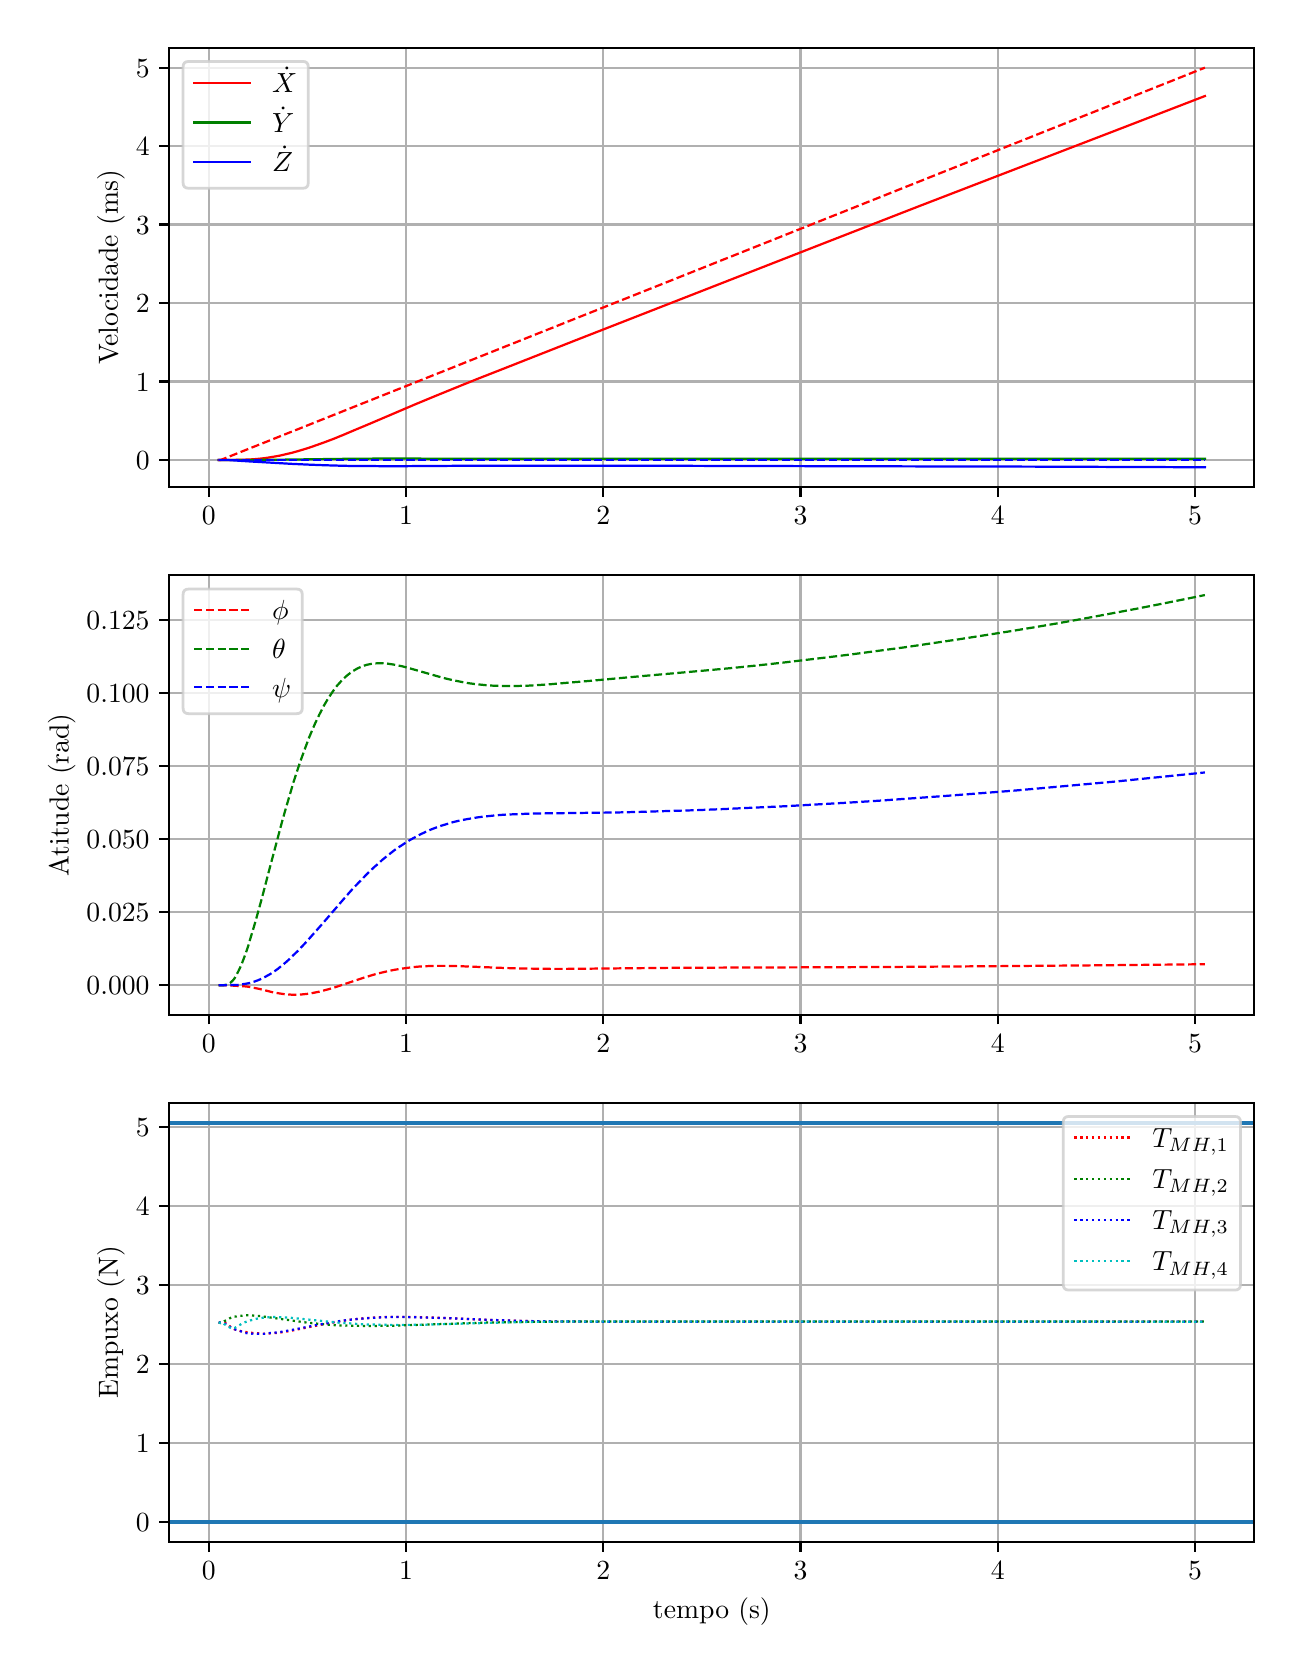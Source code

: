 \begingroup%
\makeatletter%
\begin{pgfpicture}%
\pgfpathrectangle{\pgfpointorigin}{\pgfqpoint{6.233in}{8.088in}}%
\pgfusepath{use as bounding box, clip}%
\begin{pgfscope}%
\pgfsetbuttcap%
\pgfsetmiterjoin%
\definecolor{currentfill}{rgb}{1.0,1.0,1.0}%
\pgfsetfillcolor{currentfill}%
\pgfsetlinewidth{0.0pt}%
\definecolor{currentstroke}{rgb}{1.0,1.0,1.0}%
\pgfsetstrokecolor{currentstroke}%
\pgfsetdash{}{0pt}%
\pgfpathmoveto{\pgfqpoint{0.0in}{0.0in}}%
\pgfpathlineto{\pgfqpoint{6.233in}{0.0in}}%
\pgfpathlineto{\pgfqpoint{6.233in}{8.088in}}%
\pgfpathlineto{\pgfqpoint{0.0in}{8.088in}}%
\pgfpathclose%
\pgfusepath{fill}%
\end{pgfscope}%
\begin{pgfscope}%
\pgfsetbuttcap%
\pgfsetmiterjoin%
\definecolor{currentfill}{rgb}{1.0,1.0,1.0}%
\pgfsetfillcolor{currentfill}%
\pgfsetlinewidth{0.0pt}%
\definecolor{currentstroke}{rgb}{0.0,0.0,0.0}%
\pgfsetstrokecolor{currentstroke}%
\pgfsetstrokeopacity{0.0}%
\pgfsetdash{}{0pt}%
\pgfpathmoveto{\pgfqpoint{0.708in}{5.79in}}%
\pgfpathlineto{\pgfqpoint{6.133in}{5.79in}}%
\pgfpathlineto{\pgfqpoint{6.133in}{7.988in}}%
\pgfpathlineto{\pgfqpoint{0.708in}{7.988in}}%
\pgfpathclose%
\pgfusepath{fill}%
\end{pgfscope}%
\begin{pgfscope}%
\pgfpathrectangle{\pgfqpoint{0.708in}{5.79in}}{\pgfqpoint{5.425in}{2.198in}}%
\pgfusepath{clip}%
\pgfsetrectcap%
\pgfsetroundjoin%
\pgfsetlinewidth{0.803pt}%
\definecolor{currentstroke}{rgb}{0.69,0.69,0.69}%
\pgfsetstrokecolor{currentstroke}%
\pgfsetdash{}{0pt}%
\pgfpathmoveto{\pgfqpoint{0.905in}{5.79in}}%
\pgfpathlineto{\pgfqpoint{0.905in}{7.988in}}%
\pgfusepath{stroke}%
\end{pgfscope}%
\begin{pgfscope}%
\pgfsetbuttcap%
\pgfsetroundjoin%
\definecolor{currentfill}{rgb}{0.0,0.0,0.0}%
\pgfsetfillcolor{currentfill}%
\pgfsetlinewidth{0.803pt}%
\definecolor{currentstroke}{rgb}{0.0,0.0,0.0}%
\pgfsetstrokecolor{currentstroke}%
\pgfsetdash{}{0pt}%
\pgfsys@defobject{currentmarker}{\pgfqpoint{0.0in}{-0.049in}}{\pgfqpoint{0.0in}{0.0in}}{%
\pgfpathmoveto{\pgfqpoint{0.0in}{0.0in}}%
\pgfpathlineto{\pgfqpoint{0.0in}{-0.049in}}%
\pgfusepath{stroke,fill}%
}%
\begin{pgfscope}%
\pgfsys@transformshift{0.905in}{5.79in}%
\pgfsys@useobject{currentmarker}{}%
\end{pgfscope}%
\end{pgfscope}%
\begin{pgfscope}%
\definecolor{textcolor}{rgb}{0.0,0.0,0.0}%
\pgfsetstrokecolor{textcolor}%
\pgfsetfillcolor{textcolor}%
\pgftext[x=0.905in,y=5.693in,,top]{\color{textcolor}\rmfamily\fontsize{10.0}{12.0}\selectfont \(\displaystyle {0}\)}%
\end{pgfscope}%
\begin{pgfscope}%
\pgfpathrectangle{\pgfqpoint{0.708in}{5.79in}}{\pgfqpoint{5.425in}{2.198in}}%
\pgfusepath{clip}%
\pgfsetrectcap%
\pgfsetroundjoin%
\pgfsetlinewidth{0.803pt}%
\definecolor{currentstroke}{rgb}{0.69,0.69,0.69}%
\pgfsetstrokecolor{currentstroke}%
\pgfsetdash{}{0pt}%
\pgfpathmoveto{\pgfqpoint{1.892in}{5.79in}}%
\pgfpathlineto{\pgfqpoint{1.892in}{7.988in}}%
\pgfusepath{stroke}%
\end{pgfscope}%
\begin{pgfscope}%
\pgfsetbuttcap%
\pgfsetroundjoin%
\definecolor{currentfill}{rgb}{0.0,0.0,0.0}%
\pgfsetfillcolor{currentfill}%
\pgfsetlinewidth{0.803pt}%
\definecolor{currentstroke}{rgb}{0.0,0.0,0.0}%
\pgfsetstrokecolor{currentstroke}%
\pgfsetdash{}{0pt}%
\pgfsys@defobject{currentmarker}{\pgfqpoint{0.0in}{-0.049in}}{\pgfqpoint{0.0in}{0.0in}}{%
\pgfpathmoveto{\pgfqpoint{0.0in}{0.0in}}%
\pgfpathlineto{\pgfqpoint{0.0in}{-0.049in}}%
\pgfusepath{stroke,fill}%
}%
\begin{pgfscope}%
\pgfsys@transformshift{1.892in}{5.79in}%
\pgfsys@useobject{currentmarker}{}%
\end{pgfscope}%
\end{pgfscope}%
\begin{pgfscope}%
\definecolor{textcolor}{rgb}{0.0,0.0,0.0}%
\pgfsetstrokecolor{textcolor}%
\pgfsetfillcolor{textcolor}%
\pgftext[x=1.892in,y=5.693in,,top]{\color{textcolor}\rmfamily\fontsize{10.0}{12.0}\selectfont \(\displaystyle {1}\)}%
\end{pgfscope}%
\begin{pgfscope}%
\pgfpathrectangle{\pgfqpoint{0.708in}{5.79in}}{\pgfqpoint{5.425in}{2.198in}}%
\pgfusepath{clip}%
\pgfsetrectcap%
\pgfsetroundjoin%
\pgfsetlinewidth{0.803pt}%
\definecolor{currentstroke}{rgb}{0.69,0.69,0.69}%
\pgfsetstrokecolor{currentstroke}%
\pgfsetdash{}{0pt}%
\pgfpathmoveto{\pgfqpoint{2.878in}{5.79in}}%
\pgfpathlineto{\pgfqpoint{2.878in}{7.988in}}%
\pgfusepath{stroke}%
\end{pgfscope}%
\begin{pgfscope}%
\pgfsetbuttcap%
\pgfsetroundjoin%
\definecolor{currentfill}{rgb}{0.0,0.0,0.0}%
\pgfsetfillcolor{currentfill}%
\pgfsetlinewidth{0.803pt}%
\definecolor{currentstroke}{rgb}{0.0,0.0,0.0}%
\pgfsetstrokecolor{currentstroke}%
\pgfsetdash{}{0pt}%
\pgfsys@defobject{currentmarker}{\pgfqpoint{0.0in}{-0.049in}}{\pgfqpoint{0.0in}{0.0in}}{%
\pgfpathmoveto{\pgfqpoint{0.0in}{0.0in}}%
\pgfpathlineto{\pgfqpoint{0.0in}{-0.049in}}%
\pgfusepath{stroke,fill}%
}%
\begin{pgfscope}%
\pgfsys@transformshift{2.878in}{5.79in}%
\pgfsys@useobject{currentmarker}{}%
\end{pgfscope}%
\end{pgfscope}%
\begin{pgfscope}%
\definecolor{textcolor}{rgb}{0.0,0.0,0.0}%
\pgfsetstrokecolor{textcolor}%
\pgfsetfillcolor{textcolor}%
\pgftext[x=2.878in,y=5.693in,,top]{\color{textcolor}\rmfamily\fontsize{10.0}{12.0}\selectfont \(\displaystyle {2}\)}%
\end{pgfscope}%
\begin{pgfscope}%
\pgfpathrectangle{\pgfqpoint{0.708in}{5.79in}}{\pgfqpoint{5.425in}{2.198in}}%
\pgfusepath{clip}%
\pgfsetrectcap%
\pgfsetroundjoin%
\pgfsetlinewidth{0.803pt}%
\definecolor{currentstroke}{rgb}{0.69,0.69,0.69}%
\pgfsetstrokecolor{currentstroke}%
\pgfsetdash{}{0pt}%
\pgfpathmoveto{\pgfqpoint{3.864in}{5.79in}}%
\pgfpathlineto{\pgfqpoint{3.864in}{7.988in}}%
\pgfusepath{stroke}%
\end{pgfscope}%
\begin{pgfscope}%
\pgfsetbuttcap%
\pgfsetroundjoin%
\definecolor{currentfill}{rgb}{0.0,0.0,0.0}%
\pgfsetfillcolor{currentfill}%
\pgfsetlinewidth{0.803pt}%
\definecolor{currentstroke}{rgb}{0.0,0.0,0.0}%
\pgfsetstrokecolor{currentstroke}%
\pgfsetdash{}{0pt}%
\pgfsys@defobject{currentmarker}{\pgfqpoint{0.0in}{-0.049in}}{\pgfqpoint{0.0in}{0.0in}}{%
\pgfpathmoveto{\pgfqpoint{0.0in}{0.0in}}%
\pgfpathlineto{\pgfqpoint{0.0in}{-0.049in}}%
\pgfusepath{stroke,fill}%
}%
\begin{pgfscope}%
\pgfsys@transformshift{3.864in}{5.79in}%
\pgfsys@useobject{currentmarker}{}%
\end{pgfscope}%
\end{pgfscope}%
\begin{pgfscope}%
\definecolor{textcolor}{rgb}{0.0,0.0,0.0}%
\pgfsetstrokecolor{textcolor}%
\pgfsetfillcolor{textcolor}%
\pgftext[x=3.864in,y=5.693in,,top]{\color{textcolor}\rmfamily\fontsize{10.0}{12.0}\selectfont \(\displaystyle {3}\)}%
\end{pgfscope}%
\begin{pgfscope}%
\pgfpathrectangle{\pgfqpoint{0.708in}{5.79in}}{\pgfqpoint{5.425in}{2.198in}}%
\pgfusepath{clip}%
\pgfsetrectcap%
\pgfsetroundjoin%
\pgfsetlinewidth{0.803pt}%
\definecolor{currentstroke}{rgb}{0.69,0.69,0.69}%
\pgfsetstrokecolor{currentstroke}%
\pgfsetdash{}{0pt}%
\pgfpathmoveto{\pgfqpoint{4.851in}{5.79in}}%
\pgfpathlineto{\pgfqpoint{4.851in}{7.988in}}%
\pgfusepath{stroke}%
\end{pgfscope}%
\begin{pgfscope}%
\pgfsetbuttcap%
\pgfsetroundjoin%
\definecolor{currentfill}{rgb}{0.0,0.0,0.0}%
\pgfsetfillcolor{currentfill}%
\pgfsetlinewidth{0.803pt}%
\definecolor{currentstroke}{rgb}{0.0,0.0,0.0}%
\pgfsetstrokecolor{currentstroke}%
\pgfsetdash{}{0pt}%
\pgfsys@defobject{currentmarker}{\pgfqpoint{0.0in}{-0.049in}}{\pgfqpoint{0.0in}{0.0in}}{%
\pgfpathmoveto{\pgfqpoint{0.0in}{0.0in}}%
\pgfpathlineto{\pgfqpoint{0.0in}{-0.049in}}%
\pgfusepath{stroke,fill}%
}%
\begin{pgfscope}%
\pgfsys@transformshift{4.851in}{5.79in}%
\pgfsys@useobject{currentmarker}{}%
\end{pgfscope}%
\end{pgfscope}%
\begin{pgfscope}%
\definecolor{textcolor}{rgb}{0.0,0.0,0.0}%
\pgfsetstrokecolor{textcolor}%
\pgfsetfillcolor{textcolor}%
\pgftext[x=4.851in,y=5.693in,,top]{\color{textcolor}\rmfamily\fontsize{10.0}{12.0}\selectfont \(\displaystyle {4}\)}%
\end{pgfscope}%
\begin{pgfscope}%
\pgfpathrectangle{\pgfqpoint{0.708in}{5.79in}}{\pgfqpoint{5.425in}{2.198in}}%
\pgfusepath{clip}%
\pgfsetrectcap%
\pgfsetroundjoin%
\pgfsetlinewidth{0.803pt}%
\definecolor{currentstroke}{rgb}{0.69,0.69,0.69}%
\pgfsetstrokecolor{currentstroke}%
\pgfsetdash{}{0pt}%
\pgfpathmoveto{\pgfqpoint{5.837in}{5.79in}}%
\pgfpathlineto{\pgfqpoint{5.837in}{7.988in}}%
\pgfusepath{stroke}%
\end{pgfscope}%
\begin{pgfscope}%
\pgfsetbuttcap%
\pgfsetroundjoin%
\definecolor{currentfill}{rgb}{0.0,0.0,0.0}%
\pgfsetfillcolor{currentfill}%
\pgfsetlinewidth{0.803pt}%
\definecolor{currentstroke}{rgb}{0.0,0.0,0.0}%
\pgfsetstrokecolor{currentstroke}%
\pgfsetdash{}{0pt}%
\pgfsys@defobject{currentmarker}{\pgfqpoint{0.0in}{-0.049in}}{\pgfqpoint{0.0in}{0.0in}}{%
\pgfpathmoveto{\pgfqpoint{0.0in}{0.0in}}%
\pgfpathlineto{\pgfqpoint{0.0in}{-0.049in}}%
\pgfusepath{stroke,fill}%
}%
\begin{pgfscope}%
\pgfsys@transformshift{5.837in}{5.79in}%
\pgfsys@useobject{currentmarker}{}%
\end{pgfscope}%
\end{pgfscope}%
\begin{pgfscope}%
\definecolor{textcolor}{rgb}{0.0,0.0,0.0}%
\pgfsetstrokecolor{textcolor}%
\pgfsetfillcolor{textcolor}%
\pgftext[x=5.837in,y=5.693in,,top]{\color{textcolor}\rmfamily\fontsize{10.0}{12.0}\selectfont \(\displaystyle {5}\)}%
\end{pgfscope}%
\begin{pgfscope}%
\pgfpathrectangle{\pgfqpoint{0.708in}{5.79in}}{\pgfqpoint{5.425in}{2.198in}}%
\pgfusepath{clip}%
\pgfsetrectcap%
\pgfsetroundjoin%
\pgfsetlinewidth{0.803pt}%
\definecolor{currentstroke}{rgb}{0.69,0.69,0.69}%
\pgfsetstrokecolor{currentstroke}%
\pgfsetdash{}{0pt}%
\pgfpathmoveto{\pgfqpoint{0.708in}{5.926in}}%
\pgfpathlineto{\pgfqpoint{6.133in}{5.926in}}%
\pgfusepath{stroke}%
\end{pgfscope}%
\begin{pgfscope}%
\pgfsetbuttcap%
\pgfsetroundjoin%
\definecolor{currentfill}{rgb}{0.0,0.0,0.0}%
\pgfsetfillcolor{currentfill}%
\pgfsetlinewidth{0.803pt}%
\definecolor{currentstroke}{rgb}{0.0,0.0,0.0}%
\pgfsetstrokecolor{currentstroke}%
\pgfsetdash{}{0pt}%
\pgfsys@defobject{currentmarker}{\pgfqpoint{-0.049in}{0.0in}}{\pgfqpoint{-0.0in}{0.0in}}{%
\pgfpathmoveto{\pgfqpoint{-0.0in}{0.0in}}%
\pgfpathlineto{\pgfqpoint{-0.049in}{0.0in}}%
\pgfusepath{stroke,fill}%
}%
\begin{pgfscope}%
\pgfsys@transformshift{0.708in}{5.926in}%
\pgfsys@useobject{currentmarker}{}%
\end{pgfscope}%
\end{pgfscope}%
\begin{pgfscope}%
\definecolor{textcolor}{rgb}{0.0,0.0,0.0}%
\pgfsetstrokecolor{textcolor}%
\pgfsetfillcolor{textcolor}%
\pgftext[x=0.541in, y=5.878in, left, base]{\color{textcolor}\rmfamily\fontsize{10.0}{12.0}\selectfont \(\displaystyle {0}\)}%
\end{pgfscope}%
\begin{pgfscope}%
\pgfpathrectangle{\pgfqpoint{0.708in}{5.79in}}{\pgfqpoint{5.425in}{2.198in}}%
\pgfusepath{clip}%
\pgfsetrectcap%
\pgfsetroundjoin%
\pgfsetlinewidth{0.803pt}%
\definecolor{currentstroke}{rgb}{0.69,0.69,0.69}%
\pgfsetstrokecolor{currentstroke}%
\pgfsetdash{}{0pt}%
\pgfpathmoveto{\pgfqpoint{0.708in}{6.319in}}%
\pgfpathlineto{\pgfqpoint{6.133in}{6.319in}}%
\pgfusepath{stroke}%
\end{pgfscope}%
\begin{pgfscope}%
\pgfsetbuttcap%
\pgfsetroundjoin%
\definecolor{currentfill}{rgb}{0.0,0.0,0.0}%
\pgfsetfillcolor{currentfill}%
\pgfsetlinewidth{0.803pt}%
\definecolor{currentstroke}{rgb}{0.0,0.0,0.0}%
\pgfsetstrokecolor{currentstroke}%
\pgfsetdash{}{0pt}%
\pgfsys@defobject{currentmarker}{\pgfqpoint{-0.049in}{0.0in}}{\pgfqpoint{-0.0in}{0.0in}}{%
\pgfpathmoveto{\pgfqpoint{-0.0in}{0.0in}}%
\pgfpathlineto{\pgfqpoint{-0.049in}{0.0in}}%
\pgfusepath{stroke,fill}%
}%
\begin{pgfscope}%
\pgfsys@transformshift{0.708in}{6.319in}%
\pgfsys@useobject{currentmarker}{}%
\end{pgfscope}%
\end{pgfscope}%
\begin{pgfscope}%
\definecolor{textcolor}{rgb}{0.0,0.0,0.0}%
\pgfsetstrokecolor{textcolor}%
\pgfsetfillcolor{textcolor}%
\pgftext[x=0.541in, y=6.271in, left, base]{\color{textcolor}\rmfamily\fontsize{10.0}{12.0}\selectfont \(\displaystyle {1}\)}%
\end{pgfscope}%
\begin{pgfscope}%
\pgfpathrectangle{\pgfqpoint{0.708in}{5.79in}}{\pgfqpoint{5.425in}{2.198in}}%
\pgfusepath{clip}%
\pgfsetrectcap%
\pgfsetroundjoin%
\pgfsetlinewidth{0.803pt}%
\definecolor{currentstroke}{rgb}{0.69,0.69,0.69}%
\pgfsetstrokecolor{currentstroke}%
\pgfsetdash{}{0pt}%
\pgfpathmoveto{\pgfqpoint{0.708in}{6.711in}}%
\pgfpathlineto{\pgfqpoint{6.133in}{6.711in}}%
\pgfusepath{stroke}%
\end{pgfscope}%
\begin{pgfscope}%
\pgfsetbuttcap%
\pgfsetroundjoin%
\definecolor{currentfill}{rgb}{0.0,0.0,0.0}%
\pgfsetfillcolor{currentfill}%
\pgfsetlinewidth{0.803pt}%
\definecolor{currentstroke}{rgb}{0.0,0.0,0.0}%
\pgfsetstrokecolor{currentstroke}%
\pgfsetdash{}{0pt}%
\pgfsys@defobject{currentmarker}{\pgfqpoint{-0.049in}{0.0in}}{\pgfqpoint{-0.0in}{0.0in}}{%
\pgfpathmoveto{\pgfqpoint{-0.0in}{0.0in}}%
\pgfpathlineto{\pgfqpoint{-0.049in}{0.0in}}%
\pgfusepath{stroke,fill}%
}%
\begin{pgfscope}%
\pgfsys@transformshift{0.708in}{6.711in}%
\pgfsys@useobject{currentmarker}{}%
\end{pgfscope}%
\end{pgfscope}%
\begin{pgfscope}%
\definecolor{textcolor}{rgb}{0.0,0.0,0.0}%
\pgfsetstrokecolor{textcolor}%
\pgfsetfillcolor{textcolor}%
\pgftext[x=0.541in, y=6.663in, left, base]{\color{textcolor}\rmfamily\fontsize{10.0}{12.0}\selectfont \(\displaystyle {2}\)}%
\end{pgfscope}%
\begin{pgfscope}%
\pgfpathrectangle{\pgfqpoint{0.708in}{5.79in}}{\pgfqpoint{5.425in}{2.198in}}%
\pgfusepath{clip}%
\pgfsetrectcap%
\pgfsetroundjoin%
\pgfsetlinewidth{0.803pt}%
\definecolor{currentstroke}{rgb}{0.69,0.69,0.69}%
\pgfsetstrokecolor{currentstroke}%
\pgfsetdash{}{0pt}%
\pgfpathmoveto{\pgfqpoint{0.708in}{7.104in}}%
\pgfpathlineto{\pgfqpoint{6.133in}{7.104in}}%
\pgfusepath{stroke}%
\end{pgfscope}%
\begin{pgfscope}%
\pgfsetbuttcap%
\pgfsetroundjoin%
\definecolor{currentfill}{rgb}{0.0,0.0,0.0}%
\pgfsetfillcolor{currentfill}%
\pgfsetlinewidth{0.803pt}%
\definecolor{currentstroke}{rgb}{0.0,0.0,0.0}%
\pgfsetstrokecolor{currentstroke}%
\pgfsetdash{}{0pt}%
\pgfsys@defobject{currentmarker}{\pgfqpoint{-0.049in}{0.0in}}{\pgfqpoint{-0.0in}{0.0in}}{%
\pgfpathmoveto{\pgfqpoint{-0.0in}{0.0in}}%
\pgfpathlineto{\pgfqpoint{-0.049in}{0.0in}}%
\pgfusepath{stroke,fill}%
}%
\begin{pgfscope}%
\pgfsys@transformshift{0.708in}{7.104in}%
\pgfsys@useobject{currentmarker}{}%
\end{pgfscope}%
\end{pgfscope}%
\begin{pgfscope}%
\definecolor{textcolor}{rgb}{0.0,0.0,0.0}%
\pgfsetstrokecolor{textcolor}%
\pgfsetfillcolor{textcolor}%
\pgftext[x=0.541in, y=7.055in, left, base]{\color{textcolor}\rmfamily\fontsize{10.0}{12.0}\selectfont \(\displaystyle {3}\)}%
\end{pgfscope}%
\begin{pgfscope}%
\pgfpathrectangle{\pgfqpoint{0.708in}{5.79in}}{\pgfqpoint{5.425in}{2.198in}}%
\pgfusepath{clip}%
\pgfsetrectcap%
\pgfsetroundjoin%
\pgfsetlinewidth{0.803pt}%
\definecolor{currentstroke}{rgb}{0.69,0.69,0.69}%
\pgfsetstrokecolor{currentstroke}%
\pgfsetdash{}{0pt}%
\pgfpathmoveto{\pgfqpoint{0.708in}{7.496in}}%
\pgfpathlineto{\pgfqpoint{6.133in}{7.496in}}%
\pgfusepath{stroke}%
\end{pgfscope}%
\begin{pgfscope}%
\pgfsetbuttcap%
\pgfsetroundjoin%
\definecolor{currentfill}{rgb}{0.0,0.0,0.0}%
\pgfsetfillcolor{currentfill}%
\pgfsetlinewidth{0.803pt}%
\definecolor{currentstroke}{rgb}{0.0,0.0,0.0}%
\pgfsetstrokecolor{currentstroke}%
\pgfsetdash{}{0pt}%
\pgfsys@defobject{currentmarker}{\pgfqpoint{-0.049in}{0.0in}}{\pgfqpoint{-0.0in}{0.0in}}{%
\pgfpathmoveto{\pgfqpoint{-0.0in}{0.0in}}%
\pgfpathlineto{\pgfqpoint{-0.049in}{0.0in}}%
\pgfusepath{stroke,fill}%
}%
\begin{pgfscope}%
\pgfsys@transformshift{0.708in}{7.496in}%
\pgfsys@useobject{currentmarker}{}%
\end{pgfscope}%
\end{pgfscope}%
\begin{pgfscope}%
\definecolor{textcolor}{rgb}{0.0,0.0,0.0}%
\pgfsetstrokecolor{textcolor}%
\pgfsetfillcolor{textcolor}%
\pgftext[x=0.541in, y=7.448in, left, base]{\color{textcolor}\rmfamily\fontsize{10.0}{12.0}\selectfont \(\displaystyle {4}\)}%
\end{pgfscope}%
\begin{pgfscope}%
\pgfpathrectangle{\pgfqpoint{0.708in}{5.79in}}{\pgfqpoint{5.425in}{2.198in}}%
\pgfusepath{clip}%
\pgfsetrectcap%
\pgfsetroundjoin%
\pgfsetlinewidth{0.803pt}%
\definecolor{currentstroke}{rgb}{0.69,0.69,0.69}%
\pgfsetstrokecolor{currentstroke}%
\pgfsetdash{}{0pt}%
\pgfpathmoveto{\pgfqpoint{0.708in}{7.888in}}%
\pgfpathlineto{\pgfqpoint{6.133in}{7.888in}}%
\pgfusepath{stroke}%
\end{pgfscope}%
\begin{pgfscope}%
\pgfsetbuttcap%
\pgfsetroundjoin%
\definecolor{currentfill}{rgb}{0.0,0.0,0.0}%
\pgfsetfillcolor{currentfill}%
\pgfsetlinewidth{0.803pt}%
\definecolor{currentstroke}{rgb}{0.0,0.0,0.0}%
\pgfsetstrokecolor{currentstroke}%
\pgfsetdash{}{0pt}%
\pgfsys@defobject{currentmarker}{\pgfqpoint{-0.049in}{0.0in}}{\pgfqpoint{-0.0in}{0.0in}}{%
\pgfpathmoveto{\pgfqpoint{-0.0in}{0.0in}}%
\pgfpathlineto{\pgfqpoint{-0.049in}{0.0in}}%
\pgfusepath{stroke,fill}%
}%
\begin{pgfscope}%
\pgfsys@transformshift{0.708in}{7.888in}%
\pgfsys@useobject{currentmarker}{}%
\end{pgfscope}%
\end{pgfscope}%
\begin{pgfscope}%
\definecolor{textcolor}{rgb}{0.0,0.0,0.0}%
\pgfsetstrokecolor{textcolor}%
\pgfsetfillcolor{textcolor}%
\pgftext[x=0.541in, y=7.84in, left, base]{\color{textcolor}\rmfamily\fontsize{10.0}{12.0}\selectfont \(\displaystyle {5}\)}%
\end{pgfscope}%
\begin{pgfscope}%
\definecolor{textcolor}{rgb}{0.0,0.0,0.0}%
\pgfsetstrokecolor{textcolor}%
\pgfsetfillcolor{textcolor}%
\pgftext[x=0.486in,y=6.889in,,bottom,rotate=90.0]{\color{textcolor}\rmfamily\fontsize{10.0}{12.0}\selectfont Velocidade (ms)}%
\end{pgfscope}%
\begin{pgfscope}%
\pgfpathrectangle{\pgfqpoint{0.708in}{5.79in}}{\pgfqpoint{5.425in}{2.198in}}%
\pgfusepath{clip}%
\pgfsetrectcap%
\pgfsetroundjoin%
\pgfsetlinewidth{0.803pt}%
\definecolor{currentstroke}{rgb}{1.0,0.0,0.0}%
\pgfsetstrokecolor{currentstroke}%
\pgfsetdash{}{0pt}%
\pgfpathmoveto{\pgfqpoint{0.955in}{5.926in}}%
\pgfpathlineto{\pgfqpoint{1.043in}{5.927in}}%
\pgfpathlineto{\pgfqpoint{1.083in}{5.928in}}%
\pgfpathlineto{\pgfqpoint{1.112in}{5.929in}}%
\pgfpathlineto{\pgfqpoint{1.142in}{5.931in}}%
\pgfpathlineto{\pgfqpoint{1.172in}{5.934in}}%
\pgfpathlineto{\pgfqpoint{1.201in}{5.938in}}%
\pgfpathlineto{\pgfqpoint{1.231in}{5.943in}}%
\pgfpathlineto{\pgfqpoint{1.26in}{5.948in}}%
\pgfpathlineto{\pgfqpoint{1.29in}{5.955in}}%
\pgfpathlineto{\pgfqpoint{1.32in}{5.962in}}%
\pgfpathlineto{\pgfqpoint{1.349in}{5.97in}}%
\pgfpathlineto{\pgfqpoint{1.379in}{5.979in}}%
\pgfpathlineto{\pgfqpoint{1.408in}{5.988in}}%
\pgfpathlineto{\pgfqpoint{1.448in}{6.002in}}%
\pgfpathlineto{\pgfqpoint{1.487in}{6.016in}}%
\pgfpathlineto{\pgfqpoint{1.527in}{6.031in}}%
\pgfpathlineto{\pgfqpoint{1.576in}{6.051in}}%
\pgfpathlineto{\pgfqpoint{1.635in}{6.076in}}%
\pgfpathlineto{\pgfqpoint{1.714in}{6.109in}}%
\pgfpathlineto{\pgfqpoint{1.941in}{6.206in}}%
\pgfpathlineto{\pgfqpoint{2.04in}{6.247in}}%
\pgfpathlineto{\pgfqpoint{2.138in}{6.287in}}%
\pgfpathlineto{\pgfqpoint{2.247in}{6.331in}}%
\pgfpathlineto{\pgfqpoint{2.395in}{6.389in}}%
\pgfpathlineto{\pgfqpoint{2.73in}{6.521in}}%
\pgfpathlineto{\pgfqpoint{3.963in}{7.003in}}%
\pgfpathlineto{\pgfqpoint{4.456in}{7.195in}}%
\pgfpathlineto{\pgfqpoint{4.949in}{7.385in}}%
\pgfpathlineto{\pgfqpoint{5.443in}{7.575in}}%
\pgfpathlineto{\pgfqpoint{5.886in}{7.746in}}%
\pgfpathlineto{\pgfqpoint{5.886in}{7.746in}}%
\pgfusepath{stroke}%
\end{pgfscope}%
\begin{pgfscope}%
\pgfpathrectangle{\pgfqpoint{0.708in}{5.79in}}{\pgfqpoint{5.425in}{2.198in}}%
\pgfusepath{clip}%
\pgfsetrectcap%
\pgfsetroundjoin%
\pgfsetlinewidth{0.803pt}%
\definecolor{currentstroke}{rgb}{0.0,0.5,0.0}%
\pgfsetstrokecolor{currentstroke}%
\pgfsetdash{}{0pt}%
\pgfpathmoveto{\pgfqpoint{0.955in}{5.926in}}%
\pgfpathlineto{\pgfqpoint{1.172in}{5.927in}}%
\pgfpathlineto{\pgfqpoint{1.27in}{5.928in}}%
\pgfpathlineto{\pgfqpoint{1.418in}{5.93in}}%
\pgfpathlineto{\pgfqpoint{1.576in}{5.932in}}%
\pgfpathlineto{\pgfqpoint{1.694in}{5.933in}}%
\pgfpathlineto{\pgfqpoint{1.823in}{5.934in}}%
\pgfpathlineto{\pgfqpoint{2.01in}{5.933in}}%
\pgfpathlineto{\pgfqpoint{2.336in}{5.932in}}%
\pgfpathlineto{\pgfqpoint{2.641in}{5.932in}}%
\pgfpathlineto{\pgfqpoint{3.302in}{5.933in}}%
\pgfpathlineto{\pgfqpoint{5.068in}{5.933in}}%
\pgfpathlineto{\pgfqpoint{5.886in}{5.933in}}%
\pgfpathlineto{\pgfqpoint{5.886in}{5.933in}}%
\pgfusepath{stroke}%
\end{pgfscope}%
\begin{pgfscope}%
\pgfpathrectangle{\pgfqpoint{0.708in}{5.79in}}{\pgfqpoint{5.425in}{2.198in}}%
\pgfusepath{clip}%
\pgfsetrectcap%
\pgfsetroundjoin%
\pgfsetlinewidth{0.803pt}%
\definecolor{currentstroke}{rgb}{0.0,0.0,1.0}%
\pgfsetstrokecolor{currentstroke}%
\pgfsetdash{}{0pt}%
\pgfpathmoveto{\pgfqpoint{0.955in}{5.926in}}%
\pgfpathlineto{\pgfqpoint{1.004in}{5.926in}}%
\pgfpathlineto{\pgfqpoint{1.034in}{5.924in}}%
\pgfpathlineto{\pgfqpoint{1.112in}{5.919in}}%
\pgfpathlineto{\pgfqpoint{1.32in}{5.907in}}%
\pgfpathlineto{\pgfqpoint{1.408in}{5.903in}}%
\pgfpathlineto{\pgfqpoint{1.487in}{5.9in}}%
\pgfpathlineto{\pgfqpoint{1.556in}{5.898in}}%
\pgfpathlineto{\pgfqpoint{1.635in}{5.896in}}%
\pgfpathlineto{\pgfqpoint{1.714in}{5.896in}}%
\pgfpathlineto{\pgfqpoint{1.813in}{5.895in}}%
\pgfpathlineto{\pgfqpoint{1.961in}{5.896in}}%
\pgfpathlineto{\pgfqpoint{2.286in}{5.898in}}%
\pgfpathlineto{\pgfqpoint{2.513in}{5.898in}}%
\pgfpathlineto{\pgfqpoint{2.917in}{5.898in}}%
\pgfpathlineto{\pgfqpoint{4.121in}{5.895in}}%
\pgfpathlineto{\pgfqpoint{5.078in}{5.893in}}%
\pgfpathlineto{\pgfqpoint{5.886in}{5.89in}}%
\pgfpathlineto{\pgfqpoint{5.886in}{5.89in}}%
\pgfusepath{stroke}%
\end{pgfscope}%
\begin{pgfscope}%
\pgfpathrectangle{\pgfqpoint{0.708in}{5.79in}}{\pgfqpoint{5.425in}{2.198in}}%
\pgfusepath{clip}%
\pgfsetbuttcap%
\pgfsetroundjoin%
\pgfsetlinewidth{0.803pt}%
\definecolor{currentstroke}{rgb}{1.0,0.0,0.0}%
\pgfsetstrokecolor{currentstroke}%
\pgfsetdash{{2.96pt}{1.28pt}}{0.0pt}%
\pgfpathmoveto{\pgfqpoint{0.955in}{5.926in}}%
\pgfpathlineto{\pgfqpoint{0.964in}{5.926in}}%
\pgfpathlineto{\pgfqpoint{5.886in}{7.888in}}%
\pgfpathlineto{\pgfqpoint{5.886in}{7.888in}}%
\pgfusepath{stroke}%
\end{pgfscope}%
\begin{pgfscope}%
\pgfpathrectangle{\pgfqpoint{0.708in}{5.79in}}{\pgfqpoint{5.425in}{2.198in}}%
\pgfusepath{clip}%
\pgfsetbuttcap%
\pgfsetroundjoin%
\pgfsetlinewidth{0.803pt}%
\definecolor{currentstroke}{rgb}{0.0,0.5,0.0}%
\pgfsetstrokecolor{currentstroke}%
\pgfsetdash{{2.96pt}{1.28pt}}{0.0pt}%
\pgfpathmoveto{\pgfqpoint{0.955in}{5.926in}}%
\pgfpathlineto{\pgfqpoint{5.886in}{5.926in}}%
\pgfpathlineto{\pgfqpoint{5.886in}{5.926in}}%
\pgfusepath{stroke}%
\end{pgfscope}%
\begin{pgfscope}%
\pgfpathrectangle{\pgfqpoint{0.708in}{5.79in}}{\pgfqpoint{5.425in}{2.198in}}%
\pgfusepath{clip}%
\pgfsetbuttcap%
\pgfsetroundjoin%
\pgfsetlinewidth{0.803pt}%
\definecolor{currentstroke}{rgb}{0.0,0.0,1.0}%
\pgfsetstrokecolor{currentstroke}%
\pgfsetdash{{2.96pt}{1.28pt}}{0.0pt}%
\pgfpathmoveto{\pgfqpoint{0.955in}{5.926in}}%
\pgfpathlineto{\pgfqpoint{5.886in}{5.926in}}%
\pgfpathlineto{\pgfqpoint{5.886in}{5.926in}}%
\pgfusepath{stroke}%
\end{pgfscope}%
\begin{pgfscope}%
\pgfsetrectcap%
\pgfsetmiterjoin%
\pgfsetlinewidth{0.803pt}%
\definecolor{currentstroke}{rgb}{0.0,0.0,0.0}%
\pgfsetstrokecolor{currentstroke}%
\pgfsetdash{}{0pt}%
\pgfpathmoveto{\pgfqpoint{0.708in}{5.79in}}%
\pgfpathlineto{\pgfqpoint{0.708in}{7.988in}}%
\pgfusepath{stroke}%
\end{pgfscope}%
\begin{pgfscope}%
\pgfsetrectcap%
\pgfsetmiterjoin%
\pgfsetlinewidth{0.803pt}%
\definecolor{currentstroke}{rgb}{0.0,0.0,0.0}%
\pgfsetstrokecolor{currentstroke}%
\pgfsetdash{}{0pt}%
\pgfpathmoveto{\pgfqpoint{6.133in}{5.79in}}%
\pgfpathlineto{\pgfqpoint{6.133in}{7.988in}}%
\pgfusepath{stroke}%
\end{pgfscope}%
\begin{pgfscope}%
\pgfsetrectcap%
\pgfsetmiterjoin%
\pgfsetlinewidth{0.803pt}%
\definecolor{currentstroke}{rgb}{0.0,0.0,0.0}%
\pgfsetstrokecolor{currentstroke}%
\pgfsetdash{}{0pt}%
\pgfpathmoveto{\pgfqpoint{0.708in}{5.79in}}%
\pgfpathlineto{\pgfqpoint{6.133in}{5.79in}}%
\pgfusepath{stroke}%
\end{pgfscope}%
\begin{pgfscope}%
\pgfsetrectcap%
\pgfsetmiterjoin%
\pgfsetlinewidth{0.803pt}%
\definecolor{currentstroke}{rgb}{0.0,0.0,0.0}%
\pgfsetstrokecolor{currentstroke}%
\pgfsetdash{}{0pt}%
\pgfpathmoveto{\pgfqpoint{0.708in}{7.988in}}%
\pgfpathlineto{\pgfqpoint{6.133in}{7.988in}}%
\pgfusepath{stroke}%
\end{pgfscope}%
\begin{pgfscope}%
\pgfsetbuttcap%
\pgfsetmiterjoin%
\definecolor{currentfill}{rgb}{1.0,1.0,1.0}%
\pgfsetfillcolor{currentfill}%
\pgfsetfillopacity{0.8}%
\pgfsetlinewidth{1.004pt}%
\definecolor{currentstroke}{rgb}{0.8,0.8,0.8}%
\pgfsetstrokecolor{currentstroke}%
\pgfsetstrokeopacity{0.8}%
\pgfsetdash{}{0pt}%
\pgfpathmoveto{\pgfqpoint{0.805in}{7.285in}}%
\pgfpathlineto{\pgfqpoint{1.376in}{7.285in}}%
\pgfpathquadraticcurveto{\pgfqpoint{1.403in}{7.285in}}{\pgfqpoint{1.403in}{7.313in}}%
\pgfpathlineto{\pgfqpoint{1.403in}{7.891in}}%
\pgfpathquadraticcurveto{\pgfqpoint{1.403in}{7.919in}}{\pgfqpoint{1.376in}{7.919in}}%
\pgfpathlineto{\pgfqpoint{0.805in}{7.919in}}%
\pgfpathquadraticcurveto{\pgfqpoint{0.777in}{7.919in}}{\pgfqpoint{0.777in}{7.891in}}%
\pgfpathlineto{\pgfqpoint{0.777in}{7.313in}}%
\pgfpathquadraticcurveto{\pgfqpoint{0.777in}{7.285in}}{\pgfqpoint{0.805in}{7.285in}}%
\pgfpathclose%
\pgfusepath{stroke,fill}%
\end{pgfscope}%
\begin{pgfscope}%
\pgfsetrectcap%
\pgfsetroundjoin%
\pgfsetlinewidth{0.803pt}%
\definecolor{currentstroke}{rgb}{1.0,0.0,0.0}%
\pgfsetstrokecolor{currentstroke}%
\pgfsetdash{}{0pt}%
\pgfpathmoveto{\pgfqpoint{0.833in}{7.811in}}%
\pgfpathlineto{\pgfqpoint{1.111in}{7.811in}}%
\pgfusepath{stroke}%
\end{pgfscope}%
\begin{pgfscope}%
\definecolor{textcolor}{rgb}{0.0,0.0,0.0}%
\pgfsetstrokecolor{textcolor}%
\pgfsetfillcolor{textcolor}%
\pgftext[x=1.222in,y=7.762in,left,base]{\color{textcolor}\rmfamily\fontsize{10.0}{12.0}\selectfont \(\displaystyle \dot X\)}%
\end{pgfscope}%
\begin{pgfscope}%
\pgfsetrectcap%
\pgfsetroundjoin%
\pgfsetlinewidth{0.803pt}%
\definecolor{currentstroke}{rgb}{0.0,0.5,0.0}%
\pgfsetstrokecolor{currentstroke}%
\pgfsetdash{}{0pt}%
\pgfpathmoveto{\pgfqpoint{0.833in}{7.614in}}%
\pgfpathlineto{\pgfqpoint{1.111in}{7.614in}}%
\pgfusepath{stroke}%
\end{pgfscope}%
\begin{pgfscope}%
\definecolor{textcolor}{rgb}{0.0,0.0,0.0}%
\pgfsetstrokecolor{textcolor}%
\pgfsetfillcolor{textcolor}%
\pgftext[x=1.222in,y=7.565in,left,base]{\color{textcolor}\rmfamily\fontsize{10.0}{12.0}\selectfont \(\displaystyle \dot Y\)}%
\end{pgfscope}%
\begin{pgfscope}%
\pgfsetrectcap%
\pgfsetroundjoin%
\pgfsetlinewidth{0.803pt}%
\definecolor{currentstroke}{rgb}{0.0,0.0,1.0}%
\pgfsetstrokecolor{currentstroke}%
\pgfsetdash{}{0pt}%
\pgfpathmoveto{\pgfqpoint{0.833in}{7.416in}}%
\pgfpathlineto{\pgfqpoint{1.111in}{7.416in}}%
\pgfusepath{stroke}%
\end{pgfscope}%
\begin{pgfscope}%
\definecolor{textcolor}{rgb}{0.0,0.0,0.0}%
\pgfsetstrokecolor{textcolor}%
\pgfsetfillcolor{textcolor}%
\pgftext[x=1.222in,y=7.368in,left,base]{\color{textcolor}\rmfamily\fontsize{10.0}{12.0}\selectfont \(\displaystyle \dot Z\)}%
\end{pgfscope}%
\begin{pgfscope}%
\pgfsetbuttcap%
\pgfsetmiterjoin%
\definecolor{currentfill}{rgb}{1.0,1.0,1.0}%
\pgfsetfillcolor{currentfill}%
\pgfsetlinewidth{0.0pt}%
\definecolor{currentstroke}{rgb}{0.0,0.0,0.0}%
\pgfsetstrokecolor{currentstroke}%
\pgfsetstrokeopacity{0.0}%
\pgfsetdash{}{0pt}%
\pgfpathmoveto{\pgfqpoint{0.708in}{3.153in}}%
\pgfpathlineto{\pgfqpoint{6.133in}{3.153in}}%
\pgfpathlineto{\pgfqpoint{6.133in}{5.351in}}%
\pgfpathlineto{\pgfqpoint{0.708in}{5.351in}}%
\pgfpathclose%
\pgfusepath{fill}%
\end{pgfscope}%
\begin{pgfscope}%
\pgfpathrectangle{\pgfqpoint{0.708in}{3.153in}}{\pgfqpoint{5.425in}{2.198in}}%
\pgfusepath{clip}%
\pgfsetrectcap%
\pgfsetroundjoin%
\pgfsetlinewidth{0.803pt}%
\definecolor{currentstroke}{rgb}{0.69,0.69,0.69}%
\pgfsetstrokecolor{currentstroke}%
\pgfsetdash{}{0pt}%
\pgfpathmoveto{\pgfqpoint{0.905in}{3.153in}}%
\pgfpathlineto{\pgfqpoint{0.905in}{5.351in}}%
\pgfusepath{stroke}%
\end{pgfscope}%
\begin{pgfscope}%
\pgfsetbuttcap%
\pgfsetroundjoin%
\definecolor{currentfill}{rgb}{0.0,0.0,0.0}%
\pgfsetfillcolor{currentfill}%
\pgfsetlinewidth{0.803pt}%
\definecolor{currentstroke}{rgb}{0.0,0.0,0.0}%
\pgfsetstrokecolor{currentstroke}%
\pgfsetdash{}{0pt}%
\pgfsys@defobject{currentmarker}{\pgfqpoint{0.0in}{-0.049in}}{\pgfqpoint{0.0in}{0.0in}}{%
\pgfpathmoveto{\pgfqpoint{0.0in}{0.0in}}%
\pgfpathlineto{\pgfqpoint{0.0in}{-0.049in}}%
\pgfusepath{stroke,fill}%
}%
\begin{pgfscope}%
\pgfsys@transformshift{0.905in}{3.153in}%
\pgfsys@useobject{currentmarker}{}%
\end{pgfscope}%
\end{pgfscope}%
\begin{pgfscope}%
\definecolor{textcolor}{rgb}{0.0,0.0,0.0}%
\pgfsetstrokecolor{textcolor}%
\pgfsetfillcolor{textcolor}%
\pgftext[x=0.905in,y=3.055in,,top]{\color{textcolor}\rmfamily\fontsize{10.0}{12.0}\selectfont \(\displaystyle {0}\)}%
\end{pgfscope}%
\begin{pgfscope}%
\pgfpathrectangle{\pgfqpoint{0.708in}{3.153in}}{\pgfqpoint{5.425in}{2.198in}}%
\pgfusepath{clip}%
\pgfsetrectcap%
\pgfsetroundjoin%
\pgfsetlinewidth{0.803pt}%
\definecolor{currentstroke}{rgb}{0.69,0.69,0.69}%
\pgfsetstrokecolor{currentstroke}%
\pgfsetdash{}{0pt}%
\pgfpathmoveto{\pgfqpoint{1.892in}{3.153in}}%
\pgfpathlineto{\pgfqpoint{1.892in}{5.351in}}%
\pgfusepath{stroke}%
\end{pgfscope}%
\begin{pgfscope}%
\pgfsetbuttcap%
\pgfsetroundjoin%
\definecolor{currentfill}{rgb}{0.0,0.0,0.0}%
\pgfsetfillcolor{currentfill}%
\pgfsetlinewidth{0.803pt}%
\definecolor{currentstroke}{rgb}{0.0,0.0,0.0}%
\pgfsetstrokecolor{currentstroke}%
\pgfsetdash{}{0pt}%
\pgfsys@defobject{currentmarker}{\pgfqpoint{0.0in}{-0.049in}}{\pgfqpoint{0.0in}{0.0in}}{%
\pgfpathmoveto{\pgfqpoint{0.0in}{0.0in}}%
\pgfpathlineto{\pgfqpoint{0.0in}{-0.049in}}%
\pgfusepath{stroke,fill}%
}%
\begin{pgfscope}%
\pgfsys@transformshift{1.892in}{3.153in}%
\pgfsys@useobject{currentmarker}{}%
\end{pgfscope}%
\end{pgfscope}%
\begin{pgfscope}%
\definecolor{textcolor}{rgb}{0.0,0.0,0.0}%
\pgfsetstrokecolor{textcolor}%
\pgfsetfillcolor{textcolor}%
\pgftext[x=1.892in,y=3.055in,,top]{\color{textcolor}\rmfamily\fontsize{10.0}{12.0}\selectfont \(\displaystyle {1}\)}%
\end{pgfscope}%
\begin{pgfscope}%
\pgfpathrectangle{\pgfqpoint{0.708in}{3.153in}}{\pgfqpoint{5.425in}{2.198in}}%
\pgfusepath{clip}%
\pgfsetrectcap%
\pgfsetroundjoin%
\pgfsetlinewidth{0.803pt}%
\definecolor{currentstroke}{rgb}{0.69,0.69,0.69}%
\pgfsetstrokecolor{currentstroke}%
\pgfsetdash{}{0pt}%
\pgfpathmoveto{\pgfqpoint{2.878in}{3.153in}}%
\pgfpathlineto{\pgfqpoint{2.878in}{5.351in}}%
\pgfusepath{stroke}%
\end{pgfscope}%
\begin{pgfscope}%
\pgfsetbuttcap%
\pgfsetroundjoin%
\definecolor{currentfill}{rgb}{0.0,0.0,0.0}%
\pgfsetfillcolor{currentfill}%
\pgfsetlinewidth{0.803pt}%
\definecolor{currentstroke}{rgb}{0.0,0.0,0.0}%
\pgfsetstrokecolor{currentstroke}%
\pgfsetdash{}{0pt}%
\pgfsys@defobject{currentmarker}{\pgfqpoint{0.0in}{-0.049in}}{\pgfqpoint{0.0in}{0.0in}}{%
\pgfpathmoveto{\pgfqpoint{0.0in}{0.0in}}%
\pgfpathlineto{\pgfqpoint{0.0in}{-0.049in}}%
\pgfusepath{stroke,fill}%
}%
\begin{pgfscope}%
\pgfsys@transformshift{2.878in}{3.153in}%
\pgfsys@useobject{currentmarker}{}%
\end{pgfscope}%
\end{pgfscope}%
\begin{pgfscope}%
\definecolor{textcolor}{rgb}{0.0,0.0,0.0}%
\pgfsetstrokecolor{textcolor}%
\pgfsetfillcolor{textcolor}%
\pgftext[x=2.878in,y=3.055in,,top]{\color{textcolor}\rmfamily\fontsize{10.0}{12.0}\selectfont \(\displaystyle {2}\)}%
\end{pgfscope}%
\begin{pgfscope}%
\pgfpathrectangle{\pgfqpoint{0.708in}{3.153in}}{\pgfqpoint{5.425in}{2.198in}}%
\pgfusepath{clip}%
\pgfsetrectcap%
\pgfsetroundjoin%
\pgfsetlinewidth{0.803pt}%
\definecolor{currentstroke}{rgb}{0.69,0.69,0.69}%
\pgfsetstrokecolor{currentstroke}%
\pgfsetdash{}{0pt}%
\pgfpathmoveto{\pgfqpoint{3.864in}{3.153in}}%
\pgfpathlineto{\pgfqpoint{3.864in}{5.351in}}%
\pgfusepath{stroke}%
\end{pgfscope}%
\begin{pgfscope}%
\pgfsetbuttcap%
\pgfsetroundjoin%
\definecolor{currentfill}{rgb}{0.0,0.0,0.0}%
\pgfsetfillcolor{currentfill}%
\pgfsetlinewidth{0.803pt}%
\definecolor{currentstroke}{rgb}{0.0,0.0,0.0}%
\pgfsetstrokecolor{currentstroke}%
\pgfsetdash{}{0pt}%
\pgfsys@defobject{currentmarker}{\pgfqpoint{0.0in}{-0.049in}}{\pgfqpoint{0.0in}{0.0in}}{%
\pgfpathmoveto{\pgfqpoint{0.0in}{0.0in}}%
\pgfpathlineto{\pgfqpoint{0.0in}{-0.049in}}%
\pgfusepath{stroke,fill}%
}%
\begin{pgfscope}%
\pgfsys@transformshift{3.864in}{3.153in}%
\pgfsys@useobject{currentmarker}{}%
\end{pgfscope}%
\end{pgfscope}%
\begin{pgfscope}%
\definecolor{textcolor}{rgb}{0.0,0.0,0.0}%
\pgfsetstrokecolor{textcolor}%
\pgfsetfillcolor{textcolor}%
\pgftext[x=3.864in,y=3.055in,,top]{\color{textcolor}\rmfamily\fontsize{10.0}{12.0}\selectfont \(\displaystyle {3}\)}%
\end{pgfscope}%
\begin{pgfscope}%
\pgfpathrectangle{\pgfqpoint{0.708in}{3.153in}}{\pgfqpoint{5.425in}{2.198in}}%
\pgfusepath{clip}%
\pgfsetrectcap%
\pgfsetroundjoin%
\pgfsetlinewidth{0.803pt}%
\definecolor{currentstroke}{rgb}{0.69,0.69,0.69}%
\pgfsetstrokecolor{currentstroke}%
\pgfsetdash{}{0pt}%
\pgfpathmoveto{\pgfqpoint{4.851in}{3.153in}}%
\pgfpathlineto{\pgfqpoint{4.851in}{5.351in}}%
\pgfusepath{stroke}%
\end{pgfscope}%
\begin{pgfscope}%
\pgfsetbuttcap%
\pgfsetroundjoin%
\definecolor{currentfill}{rgb}{0.0,0.0,0.0}%
\pgfsetfillcolor{currentfill}%
\pgfsetlinewidth{0.803pt}%
\definecolor{currentstroke}{rgb}{0.0,0.0,0.0}%
\pgfsetstrokecolor{currentstroke}%
\pgfsetdash{}{0pt}%
\pgfsys@defobject{currentmarker}{\pgfqpoint{0.0in}{-0.049in}}{\pgfqpoint{0.0in}{0.0in}}{%
\pgfpathmoveto{\pgfqpoint{0.0in}{0.0in}}%
\pgfpathlineto{\pgfqpoint{0.0in}{-0.049in}}%
\pgfusepath{stroke,fill}%
}%
\begin{pgfscope}%
\pgfsys@transformshift{4.851in}{3.153in}%
\pgfsys@useobject{currentmarker}{}%
\end{pgfscope}%
\end{pgfscope}%
\begin{pgfscope}%
\definecolor{textcolor}{rgb}{0.0,0.0,0.0}%
\pgfsetstrokecolor{textcolor}%
\pgfsetfillcolor{textcolor}%
\pgftext[x=4.851in,y=3.055in,,top]{\color{textcolor}\rmfamily\fontsize{10.0}{12.0}\selectfont \(\displaystyle {4}\)}%
\end{pgfscope}%
\begin{pgfscope}%
\pgfpathrectangle{\pgfqpoint{0.708in}{3.153in}}{\pgfqpoint{5.425in}{2.198in}}%
\pgfusepath{clip}%
\pgfsetrectcap%
\pgfsetroundjoin%
\pgfsetlinewidth{0.803pt}%
\definecolor{currentstroke}{rgb}{0.69,0.69,0.69}%
\pgfsetstrokecolor{currentstroke}%
\pgfsetdash{}{0pt}%
\pgfpathmoveto{\pgfqpoint{5.837in}{3.153in}}%
\pgfpathlineto{\pgfqpoint{5.837in}{5.351in}}%
\pgfusepath{stroke}%
\end{pgfscope}%
\begin{pgfscope}%
\pgfsetbuttcap%
\pgfsetroundjoin%
\definecolor{currentfill}{rgb}{0.0,0.0,0.0}%
\pgfsetfillcolor{currentfill}%
\pgfsetlinewidth{0.803pt}%
\definecolor{currentstroke}{rgb}{0.0,0.0,0.0}%
\pgfsetstrokecolor{currentstroke}%
\pgfsetdash{}{0pt}%
\pgfsys@defobject{currentmarker}{\pgfqpoint{0.0in}{-0.049in}}{\pgfqpoint{0.0in}{0.0in}}{%
\pgfpathmoveto{\pgfqpoint{0.0in}{0.0in}}%
\pgfpathlineto{\pgfqpoint{0.0in}{-0.049in}}%
\pgfusepath{stroke,fill}%
}%
\begin{pgfscope}%
\pgfsys@transformshift{5.837in}{3.153in}%
\pgfsys@useobject{currentmarker}{}%
\end{pgfscope}%
\end{pgfscope}%
\begin{pgfscope}%
\definecolor{textcolor}{rgb}{0.0,0.0,0.0}%
\pgfsetstrokecolor{textcolor}%
\pgfsetfillcolor{textcolor}%
\pgftext[x=5.837in,y=3.055in,,top]{\color{textcolor}\rmfamily\fontsize{10.0}{12.0}\selectfont \(\displaystyle {5}\)}%
\end{pgfscope}%
\begin{pgfscope}%
\pgfpathrectangle{\pgfqpoint{0.708in}{3.153in}}{\pgfqpoint{5.425in}{2.198in}}%
\pgfusepath{clip}%
\pgfsetrectcap%
\pgfsetroundjoin%
\pgfsetlinewidth{0.803pt}%
\definecolor{currentstroke}{rgb}{0.69,0.69,0.69}%
\pgfsetstrokecolor{currentstroke}%
\pgfsetdash{}{0pt}%
\pgfpathmoveto{\pgfqpoint{0.708in}{3.3in}}%
\pgfpathlineto{\pgfqpoint{6.133in}{3.3in}}%
\pgfusepath{stroke}%
\end{pgfscope}%
\begin{pgfscope}%
\pgfsetbuttcap%
\pgfsetroundjoin%
\definecolor{currentfill}{rgb}{0.0,0.0,0.0}%
\pgfsetfillcolor{currentfill}%
\pgfsetlinewidth{0.803pt}%
\definecolor{currentstroke}{rgb}{0.0,0.0,0.0}%
\pgfsetstrokecolor{currentstroke}%
\pgfsetdash{}{0pt}%
\pgfsys@defobject{currentmarker}{\pgfqpoint{-0.049in}{0.0in}}{\pgfqpoint{-0.0in}{0.0in}}{%
\pgfpathmoveto{\pgfqpoint{-0.0in}{0.0in}}%
\pgfpathlineto{\pgfqpoint{-0.049in}{0.0in}}%
\pgfusepath{stroke,fill}%
}%
\begin{pgfscope}%
\pgfsys@transformshift{0.708in}{3.3in}%
\pgfsys@useobject{currentmarker}{}%
\end{pgfscope}%
\end{pgfscope}%
\begin{pgfscope}%
\definecolor{textcolor}{rgb}{0.0,0.0,0.0}%
\pgfsetstrokecolor{textcolor}%
\pgfsetfillcolor{textcolor}%
\pgftext[x=0.294in, y=3.252in, left, base]{\color{textcolor}\rmfamily\fontsize{10.0}{12.0}\selectfont \(\displaystyle {0.000}\)}%
\end{pgfscope}%
\begin{pgfscope}%
\pgfpathrectangle{\pgfqpoint{0.708in}{3.153in}}{\pgfqpoint{5.425in}{2.198in}}%
\pgfusepath{clip}%
\pgfsetrectcap%
\pgfsetroundjoin%
\pgfsetlinewidth{0.803pt}%
\definecolor{currentstroke}{rgb}{0.69,0.69,0.69}%
\pgfsetstrokecolor{currentstroke}%
\pgfsetdash{}{0pt}%
\pgfpathmoveto{\pgfqpoint{0.708in}{3.666in}}%
\pgfpathlineto{\pgfqpoint{6.133in}{3.666in}}%
\pgfusepath{stroke}%
\end{pgfscope}%
\begin{pgfscope}%
\pgfsetbuttcap%
\pgfsetroundjoin%
\definecolor{currentfill}{rgb}{0.0,0.0,0.0}%
\pgfsetfillcolor{currentfill}%
\pgfsetlinewidth{0.803pt}%
\definecolor{currentstroke}{rgb}{0.0,0.0,0.0}%
\pgfsetstrokecolor{currentstroke}%
\pgfsetdash{}{0pt}%
\pgfsys@defobject{currentmarker}{\pgfqpoint{-0.049in}{0.0in}}{\pgfqpoint{-0.0in}{0.0in}}{%
\pgfpathmoveto{\pgfqpoint{-0.0in}{0.0in}}%
\pgfpathlineto{\pgfqpoint{-0.049in}{0.0in}}%
\pgfusepath{stroke,fill}%
}%
\begin{pgfscope}%
\pgfsys@transformshift{0.708in}{3.666in}%
\pgfsys@useobject{currentmarker}{}%
\end{pgfscope}%
\end{pgfscope}%
\begin{pgfscope}%
\definecolor{textcolor}{rgb}{0.0,0.0,0.0}%
\pgfsetstrokecolor{textcolor}%
\pgfsetfillcolor{textcolor}%
\pgftext[x=0.294in, y=3.617in, left, base]{\color{textcolor}\rmfamily\fontsize{10.0}{12.0}\selectfont \(\displaystyle {0.025}\)}%
\end{pgfscope}%
\begin{pgfscope}%
\pgfpathrectangle{\pgfqpoint{0.708in}{3.153in}}{\pgfqpoint{5.425in}{2.198in}}%
\pgfusepath{clip}%
\pgfsetrectcap%
\pgfsetroundjoin%
\pgfsetlinewidth{0.803pt}%
\definecolor{currentstroke}{rgb}{0.69,0.69,0.69}%
\pgfsetstrokecolor{currentstroke}%
\pgfsetdash{}{0pt}%
\pgfpathmoveto{\pgfqpoint{0.708in}{4.031in}}%
\pgfpathlineto{\pgfqpoint{6.133in}{4.031in}}%
\pgfusepath{stroke}%
\end{pgfscope}%
\begin{pgfscope}%
\pgfsetbuttcap%
\pgfsetroundjoin%
\definecolor{currentfill}{rgb}{0.0,0.0,0.0}%
\pgfsetfillcolor{currentfill}%
\pgfsetlinewidth{0.803pt}%
\definecolor{currentstroke}{rgb}{0.0,0.0,0.0}%
\pgfsetstrokecolor{currentstroke}%
\pgfsetdash{}{0pt}%
\pgfsys@defobject{currentmarker}{\pgfqpoint{-0.049in}{0.0in}}{\pgfqpoint{-0.0in}{0.0in}}{%
\pgfpathmoveto{\pgfqpoint{-0.0in}{0.0in}}%
\pgfpathlineto{\pgfqpoint{-0.049in}{0.0in}}%
\pgfusepath{stroke,fill}%
}%
\begin{pgfscope}%
\pgfsys@transformshift{0.708in}{4.031in}%
\pgfsys@useobject{currentmarker}{}%
\end{pgfscope}%
\end{pgfscope}%
\begin{pgfscope}%
\definecolor{textcolor}{rgb}{0.0,0.0,0.0}%
\pgfsetstrokecolor{textcolor}%
\pgfsetfillcolor{textcolor}%
\pgftext[x=0.294in, y=3.983in, left, base]{\color{textcolor}\rmfamily\fontsize{10.0}{12.0}\selectfont \(\displaystyle {0.050}\)}%
\end{pgfscope}%
\begin{pgfscope}%
\pgfpathrectangle{\pgfqpoint{0.708in}{3.153in}}{\pgfqpoint{5.425in}{2.198in}}%
\pgfusepath{clip}%
\pgfsetrectcap%
\pgfsetroundjoin%
\pgfsetlinewidth{0.803pt}%
\definecolor{currentstroke}{rgb}{0.69,0.69,0.69}%
\pgfsetstrokecolor{currentstroke}%
\pgfsetdash{}{0pt}%
\pgfpathmoveto{\pgfqpoint{0.708in}{4.396in}}%
\pgfpathlineto{\pgfqpoint{6.133in}{4.396in}}%
\pgfusepath{stroke}%
\end{pgfscope}%
\begin{pgfscope}%
\pgfsetbuttcap%
\pgfsetroundjoin%
\definecolor{currentfill}{rgb}{0.0,0.0,0.0}%
\pgfsetfillcolor{currentfill}%
\pgfsetlinewidth{0.803pt}%
\definecolor{currentstroke}{rgb}{0.0,0.0,0.0}%
\pgfsetstrokecolor{currentstroke}%
\pgfsetdash{}{0pt}%
\pgfsys@defobject{currentmarker}{\pgfqpoint{-0.049in}{0.0in}}{\pgfqpoint{-0.0in}{0.0in}}{%
\pgfpathmoveto{\pgfqpoint{-0.0in}{0.0in}}%
\pgfpathlineto{\pgfqpoint{-0.049in}{0.0in}}%
\pgfusepath{stroke,fill}%
}%
\begin{pgfscope}%
\pgfsys@transformshift{0.708in}{4.396in}%
\pgfsys@useobject{currentmarker}{}%
\end{pgfscope}%
\end{pgfscope}%
\begin{pgfscope}%
\definecolor{textcolor}{rgb}{0.0,0.0,0.0}%
\pgfsetstrokecolor{textcolor}%
\pgfsetfillcolor{textcolor}%
\pgftext[x=0.294in, y=4.348in, left, base]{\color{textcolor}\rmfamily\fontsize{10.0}{12.0}\selectfont \(\displaystyle {0.075}\)}%
\end{pgfscope}%
\begin{pgfscope}%
\pgfpathrectangle{\pgfqpoint{0.708in}{3.153in}}{\pgfqpoint{5.425in}{2.198in}}%
\pgfusepath{clip}%
\pgfsetrectcap%
\pgfsetroundjoin%
\pgfsetlinewidth{0.803pt}%
\definecolor{currentstroke}{rgb}{0.69,0.69,0.69}%
\pgfsetstrokecolor{currentstroke}%
\pgfsetdash{}{0pt}%
\pgfpathmoveto{\pgfqpoint{0.708in}{4.762in}}%
\pgfpathlineto{\pgfqpoint{6.133in}{4.762in}}%
\pgfusepath{stroke}%
\end{pgfscope}%
\begin{pgfscope}%
\pgfsetbuttcap%
\pgfsetroundjoin%
\definecolor{currentfill}{rgb}{0.0,0.0,0.0}%
\pgfsetfillcolor{currentfill}%
\pgfsetlinewidth{0.803pt}%
\definecolor{currentstroke}{rgb}{0.0,0.0,0.0}%
\pgfsetstrokecolor{currentstroke}%
\pgfsetdash{}{0pt}%
\pgfsys@defobject{currentmarker}{\pgfqpoint{-0.049in}{0.0in}}{\pgfqpoint{-0.0in}{0.0in}}{%
\pgfpathmoveto{\pgfqpoint{-0.0in}{0.0in}}%
\pgfpathlineto{\pgfqpoint{-0.049in}{0.0in}}%
\pgfusepath{stroke,fill}%
}%
\begin{pgfscope}%
\pgfsys@transformshift{0.708in}{4.762in}%
\pgfsys@useobject{currentmarker}{}%
\end{pgfscope}%
\end{pgfscope}%
\begin{pgfscope}%
\definecolor{textcolor}{rgb}{0.0,0.0,0.0}%
\pgfsetstrokecolor{textcolor}%
\pgfsetfillcolor{textcolor}%
\pgftext[x=0.294in, y=4.713in, left, base]{\color{textcolor}\rmfamily\fontsize{10.0}{12.0}\selectfont \(\displaystyle {0.100}\)}%
\end{pgfscope}%
\begin{pgfscope}%
\pgfpathrectangle{\pgfqpoint{0.708in}{3.153in}}{\pgfqpoint{5.425in}{2.198in}}%
\pgfusepath{clip}%
\pgfsetrectcap%
\pgfsetroundjoin%
\pgfsetlinewidth{0.803pt}%
\definecolor{currentstroke}{rgb}{0.69,0.69,0.69}%
\pgfsetstrokecolor{currentstroke}%
\pgfsetdash{}{0pt}%
\pgfpathmoveto{\pgfqpoint{0.708in}{5.127in}}%
\pgfpathlineto{\pgfqpoint{6.133in}{5.127in}}%
\pgfusepath{stroke}%
\end{pgfscope}%
\begin{pgfscope}%
\pgfsetbuttcap%
\pgfsetroundjoin%
\definecolor{currentfill}{rgb}{0.0,0.0,0.0}%
\pgfsetfillcolor{currentfill}%
\pgfsetlinewidth{0.803pt}%
\definecolor{currentstroke}{rgb}{0.0,0.0,0.0}%
\pgfsetstrokecolor{currentstroke}%
\pgfsetdash{}{0pt}%
\pgfsys@defobject{currentmarker}{\pgfqpoint{-0.049in}{0.0in}}{\pgfqpoint{-0.0in}{0.0in}}{%
\pgfpathmoveto{\pgfqpoint{-0.0in}{0.0in}}%
\pgfpathlineto{\pgfqpoint{-0.049in}{0.0in}}%
\pgfusepath{stroke,fill}%
}%
\begin{pgfscope}%
\pgfsys@transformshift{0.708in}{5.127in}%
\pgfsys@useobject{currentmarker}{}%
\end{pgfscope}%
\end{pgfscope}%
\begin{pgfscope}%
\definecolor{textcolor}{rgb}{0.0,0.0,0.0}%
\pgfsetstrokecolor{textcolor}%
\pgfsetfillcolor{textcolor}%
\pgftext[x=0.294in, y=5.079in, left, base]{\color{textcolor}\rmfamily\fontsize{10.0}{12.0}\selectfont \(\displaystyle {0.125}\)}%
\end{pgfscope}%
\begin{pgfscope}%
\definecolor{textcolor}{rgb}{0.0,0.0,0.0}%
\pgfsetstrokecolor{textcolor}%
\pgfsetfillcolor{textcolor}%
\pgftext[x=0.239in,y=4.252in,,bottom,rotate=90.0]{\color{textcolor}\rmfamily\fontsize{10.0}{12.0}\selectfont Atitude (rad)}%
\end{pgfscope}%
\begin{pgfscope}%
\pgfpathrectangle{\pgfqpoint{0.708in}{3.153in}}{\pgfqpoint{5.425in}{2.198in}}%
\pgfusepath{clip}%
\pgfsetbuttcap%
\pgfsetroundjoin%
\pgfsetlinewidth{0.803pt}%
\definecolor{currentstroke}{rgb}{1.0,0.0,0.0}%
\pgfsetstrokecolor{currentstroke}%
\pgfsetdash{{2.96pt}{1.28pt}}{0.0pt}%
\pgfpathmoveto{\pgfqpoint{0.955in}{3.3in}}%
\pgfpathlineto{\pgfqpoint{0.984in}{3.3in}}%
\pgfpathlineto{\pgfqpoint{1.014in}{3.299in}}%
\pgfpathlineto{\pgfqpoint{1.093in}{3.294in}}%
\pgfpathlineto{\pgfqpoint{1.112in}{3.291in}}%
\pgfpathlineto{\pgfqpoint{1.132in}{3.287in}}%
\pgfpathlineto{\pgfqpoint{1.162in}{3.281in}}%
\pgfpathlineto{\pgfqpoint{1.221in}{3.266in}}%
\pgfpathlineto{\pgfqpoint{1.241in}{3.262in}}%
\pgfpathlineto{\pgfqpoint{1.26in}{3.259in}}%
\pgfpathlineto{\pgfqpoint{1.28in}{3.256in}}%
\pgfpathlineto{\pgfqpoint{1.3in}{3.254in}}%
\pgfpathlineto{\pgfqpoint{1.32in}{3.253in}}%
\pgfpathlineto{\pgfqpoint{1.339in}{3.253in}}%
\pgfpathlineto{\pgfqpoint{1.359in}{3.253in}}%
\pgfpathlineto{\pgfqpoint{1.379in}{3.255in}}%
\pgfpathlineto{\pgfqpoint{1.398in}{3.257in}}%
\pgfpathlineto{\pgfqpoint{1.418in}{3.26in}}%
\pgfpathlineto{\pgfqpoint{1.438in}{3.264in}}%
\pgfpathlineto{\pgfqpoint{1.458in}{3.268in}}%
\pgfpathlineto{\pgfqpoint{1.477in}{3.273in}}%
\pgfpathlineto{\pgfqpoint{1.507in}{3.281in}}%
\pgfpathlineto{\pgfqpoint{1.537in}{3.29in}}%
\pgfpathlineto{\pgfqpoint{1.576in}{3.303in}}%
\pgfpathlineto{\pgfqpoint{1.675in}{3.336in}}%
\pgfpathlineto{\pgfqpoint{1.714in}{3.348in}}%
\pgfpathlineto{\pgfqpoint{1.744in}{3.357in}}%
\pgfpathlineto{\pgfqpoint{1.773in}{3.364in}}%
\pgfpathlineto{\pgfqpoint{1.803in}{3.371in}}%
\pgfpathlineto{\pgfqpoint{1.832in}{3.377in}}%
\pgfpathlineto{\pgfqpoint{1.862in}{3.382in}}%
\pgfpathlineto{\pgfqpoint{1.892in}{3.386in}}%
\pgfpathlineto{\pgfqpoint{1.921in}{3.39in}}%
\pgfpathlineto{\pgfqpoint{1.951in}{3.393in}}%
\pgfpathlineto{\pgfqpoint{1.98in}{3.395in}}%
\pgfpathlineto{\pgfqpoint{2.01in}{3.396in}}%
\pgfpathlineto{\pgfqpoint{2.049in}{3.397in}}%
\pgfpathlineto{\pgfqpoint{2.089in}{3.397in}}%
\pgfpathlineto{\pgfqpoint{2.138in}{3.396in}}%
\pgfpathlineto{\pgfqpoint{2.197in}{3.394in}}%
\pgfpathlineto{\pgfqpoint{2.296in}{3.39in}}%
\pgfpathlineto{\pgfqpoint{2.395in}{3.386in}}%
\pgfpathlineto{\pgfqpoint{2.464in}{3.384in}}%
\pgfpathlineto{\pgfqpoint{2.533in}{3.383in}}%
\pgfpathlineto{\pgfqpoint{2.612in}{3.382in}}%
\pgfpathlineto{\pgfqpoint{2.7in}{3.382in}}%
\pgfpathlineto{\pgfqpoint{2.809in}{3.383in}}%
\pgfpathlineto{\pgfqpoint{3.204in}{3.387in}}%
\pgfpathlineto{\pgfqpoint{3.401in}{3.388in}}%
\pgfpathlineto{\pgfqpoint{3.993in}{3.39in}}%
\pgfpathlineto{\pgfqpoint{4.387in}{3.392in}}%
\pgfpathlineto{\pgfqpoint{4.9in}{3.396in}}%
\pgfpathlineto{\pgfqpoint{5.383in}{3.4in}}%
\pgfpathlineto{\pgfqpoint{5.867in}{3.405in}}%
\pgfpathlineto{\pgfqpoint{5.886in}{3.405in}}%
\pgfpathlineto{\pgfqpoint{5.886in}{3.405in}}%
\pgfusepath{stroke}%
\end{pgfscope}%
\begin{pgfscope}%
\pgfpathrectangle{\pgfqpoint{0.708in}{3.153in}}{\pgfqpoint{5.425in}{2.198in}}%
\pgfusepath{clip}%
\pgfsetbuttcap%
\pgfsetroundjoin%
\pgfsetlinewidth{0.803pt}%
\definecolor{currentstroke}{rgb}{0.0,0.5,0.0}%
\pgfsetstrokecolor{currentstroke}%
\pgfsetdash{{2.96pt}{1.28pt}}{0.0pt}%
\pgfpathmoveto{\pgfqpoint{0.955in}{3.3in}}%
\pgfpathlineto{\pgfqpoint{0.974in}{3.3in}}%
\pgfpathlineto{\pgfqpoint{0.984in}{3.301in}}%
\pgfpathlineto{\pgfqpoint{0.994in}{3.303in}}%
\pgfpathlineto{\pgfqpoint{1.004in}{3.306in}}%
\pgfpathlineto{\pgfqpoint{1.014in}{3.313in}}%
\pgfpathlineto{\pgfqpoint{1.024in}{3.322in}}%
\pgfpathlineto{\pgfqpoint{1.034in}{3.334in}}%
\pgfpathlineto{\pgfqpoint{1.043in}{3.35in}}%
\pgfpathlineto{\pgfqpoint{1.053in}{3.369in}}%
\pgfpathlineto{\pgfqpoint{1.063in}{3.39in}}%
\pgfpathlineto{\pgfqpoint{1.073in}{3.414in}}%
\pgfpathlineto{\pgfqpoint{1.083in}{3.44in}}%
\pgfpathlineto{\pgfqpoint{1.093in}{3.468in}}%
\pgfpathlineto{\pgfqpoint{1.103in}{3.497in}}%
\pgfpathlineto{\pgfqpoint{1.112in}{3.529in}}%
\pgfpathlineto{\pgfqpoint{1.132in}{3.595in}}%
\pgfpathlineto{\pgfqpoint{1.152in}{3.666in}}%
\pgfpathlineto{\pgfqpoint{1.172in}{3.739in}}%
\pgfpathlineto{\pgfqpoint{1.211in}{3.889in}}%
\pgfpathlineto{\pgfqpoint{1.251in}{4.039in}}%
\pgfpathlineto{\pgfqpoint{1.27in}{4.111in}}%
\pgfpathlineto{\pgfqpoint{1.29in}{4.182in}}%
\pgfpathlineto{\pgfqpoint{1.31in}{4.25in}}%
\pgfpathlineto{\pgfqpoint{1.329in}{4.315in}}%
\pgfpathlineto{\pgfqpoint{1.349in}{4.377in}}%
\pgfpathlineto{\pgfqpoint{1.369in}{4.435in}}%
\pgfpathlineto{\pgfqpoint{1.389in}{4.49in}}%
\pgfpathlineto{\pgfqpoint{1.408in}{4.541in}}%
\pgfpathlineto{\pgfqpoint{1.428in}{4.588in}}%
\pgfpathlineto{\pgfqpoint{1.438in}{4.611in}}%
\pgfpathlineto{\pgfqpoint{1.448in}{4.632in}}%
\pgfpathlineto{\pgfqpoint{1.458in}{4.653in}}%
\pgfpathlineto{\pgfqpoint{1.468in}{4.672in}}%
\pgfpathlineto{\pgfqpoint{1.477in}{4.691in}}%
\pgfpathlineto{\pgfqpoint{1.487in}{4.708in}}%
\pgfpathlineto{\pgfqpoint{1.497in}{4.725in}}%
\pgfpathlineto{\pgfqpoint{1.507in}{4.741in}}%
\pgfpathlineto{\pgfqpoint{1.517in}{4.756in}}%
\pgfpathlineto{\pgfqpoint{1.527in}{4.771in}}%
\pgfpathlineto{\pgfqpoint{1.537in}{4.784in}}%
\pgfpathlineto{\pgfqpoint{1.546in}{4.797in}}%
\pgfpathlineto{\pgfqpoint{1.556in}{4.808in}}%
\pgfpathlineto{\pgfqpoint{1.566in}{4.819in}}%
\pgfpathlineto{\pgfqpoint{1.576in}{4.83in}}%
\pgfpathlineto{\pgfqpoint{1.586in}{4.839in}}%
\pgfpathlineto{\pgfqpoint{1.596in}{4.848in}}%
\pgfpathlineto{\pgfqpoint{1.606in}{4.856in}}%
\pgfpathlineto{\pgfqpoint{1.615in}{4.863in}}%
\pgfpathlineto{\pgfqpoint{1.625in}{4.87in}}%
\pgfpathlineto{\pgfqpoint{1.635in}{4.876in}}%
\pgfpathlineto{\pgfqpoint{1.645in}{4.882in}}%
\pgfpathlineto{\pgfqpoint{1.655in}{4.887in}}%
\pgfpathlineto{\pgfqpoint{1.665in}{4.891in}}%
\pgfpathlineto{\pgfqpoint{1.675in}{4.895in}}%
\pgfpathlineto{\pgfqpoint{1.685in}{4.899in}}%
\pgfpathlineto{\pgfqpoint{1.694in}{4.902in}}%
\pgfpathlineto{\pgfqpoint{1.704in}{4.904in}}%
\pgfpathlineto{\pgfqpoint{1.714in}{4.906in}}%
\pgfpathlineto{\pgfqpoint{1.724in}{4.908in}}%
\pgfpathlineto{\pgfqpoint{1.734in}{4.909in}}%
\pgfpathlineto{\pgfqpoint{1.754in}{4.91in}}%
\pgfpathlineto{\pgfqpoint{1.773in}{4.91in}}%
\pgfpathlineto{\pgfqpoint{1.793in}{4.909in}}%
\pgfpathlineto{\pgfqpoint{1.813in}{4.906in}}%
\pgfpathlineto{\pgfqpoint{1.832in}{4.903in}}%
\pgfpathlineto{\pgfqpoint{1.852in}{4.899in}}%
\pgfpathlineto{\pgfqpoint{1.872in}{4.895in}}%
\pgfpathlineto{\pgfqpoint{1.902in}{4.887in}}%
\pgfpathlineto{\pgfqpoint{1.941in}{4.876in}}%
\pgfpathlineto{\pgfqpoint{2.049in}{4.845in}}%
\pgfpathlineto{\pgfqpoint{2.089in}{4.834in}}%
\pgfpathlineto{\pgfqpoint{2.119in}{4.827in}}%
\pgfpathlineto{\pgfqpoint{2.148in}{4.821in}}%
\pgfpathlineto{\pgfqpoint{2.178in}{4.815in}}%
\pgfpathlineto{\pgfqpoint{2.207in}{4.81in}}%
\pgfpathlineto{\pgfqpoint{2.237in}{4.806in}}%
\pgfpathlineto{\pgfqpoint{2.266in}{4.803in}}%
\pgfpathlineto{\pgfqpoint{2.296in}{4.8in}}%
\pgfpathlineto{\pgfqpoint{2.326in}{4.798in}}%
\pgfpathlineto{\pgfqpoint{2.355in}{4.797in}}%
\pgfpathlineto{\pgfqpoint{2.385in}{4.796in}}%
\pgfpathlineto{\pgfqpoint{2.424in}{4.796in}}%
\pgfpathlineto{\pgfqpoint{2.464in}{4.797in}}%
\pgfpathlineto{\pgfqpoint{2.503in}{4.798in}}%
\pgfpathlineto{\pgfqpoint{2.553in}{4.801in}}%
\pgfpathlineto{\pgfqpoint{2.612in}{4.805in}}%
\pgfpathlineto{\pgfqpoint{2.681in}{4.811in}}%
\pgfpathlineto{\pgfqpoint{2.789in}{4.82in}}%
\pgfpathlineto{\pgfqpoint{3.085in}{4.847in}}%
\pgfpathlineto{\pgfqpoint{3.401in}{4.875in}}%
\pgfpathlineto{\pgfqpoint{3.529in}{4.887in}}%
\pgfpathlineto{\pgfqpoint{3.647in}{4.899in}}%
\pgfpathlineto{\pgfqpoint{3.766in}{4.912in}}%
\pgfpathlineto{\pgfqpoint{3.884in}{4.926in}}%
\pgfpathlineto{\pgfqpoint{4.002in}{4.94in}}%
\pgfpathlineto{\pgfqpoint{4.131in}{4.956in}}%
\pgfpathlineto{\pgfqpoint{4.259in}{4.973in}}%
\pgfpathlineto{\pgfqpoint{4.387in}{4.99in}}%
\pgfpathlineto{\pgfqpoint{4.515in}{5.009in}}%
\pgfpathlineto{\pgfqpoint{4.644in}{5.028in}}%
\pgfpathlineto{\pgfqpoint{4.772in}{5.048in}}%
\pgfpathlineto{\pgfqpoint{4.9in}{5.068in}}%
\pgfpathlineto{\pgfqpoint{5.028in}{5.089in}}%
\pgfpathlineto{\pgfqpoint{5.157in}{5.111in}}%
\pgfpathlineto{\pgfqpoint{5.285in}{5.134in}}%
\pgfpathlineto{\pgfqpoint{5.413in}{5.158in}}%
\pgfpathlineto{\pgfqpoint{5.541in}{5.182in}}%
\pgfpathlineto{\pgfqpoint{5.669in}{5.207in}}%
\pgfpathlineto{\pgfqpoint{5.798in}{5.233in}}%
\pgfpathlineto{\pgfqpoint{5.886in}{5.251in}}%
\pgfpathlineto{\pgfqpoint{5.886in}{5.251in}}%
\pgfusepath{stroke}%
\end{pgfscope}%
\begin{pgfscope}%
\pgfpathrectangle{\pgfqpoint{0.708in}{3.153in}}{\pgfqpoint{5.425in}{2.198in}}%
\pgfusepath{clip}%
\pgfsetbuttcap%
\pgfsetroundjoin%
\pgfsetlinewidth{0.803pt}%
\definecolor{currentstroke}{rgb}{0.0,0.0,1.0}%
\pgfsetstrokecolor{currentstroke}%
\pgfsetdash{{2.96pt}{1.28pt}}{0.0pt}%
\pgfpathmoveto{\pgfqpoint{0.955in}{3.3in}}%
\pgfpathlineto{\pgfqpoint{1.014in}{3.301in}}%
\pgfpathlineto{\pgfqpoint{1.034in}{3.301in}}%
\pgfpathlineto{\pgfqpoint{1.053in}{3.302in}}%
\pgfpathlineto{\pgfqpoint{1.073in}{3.305in}}%
\pgfpathlineto{\pgfqpoint{1.093in}{3.308in}}%
\pgfpathlineto{\pgfqpoint{1.112in}{3.312in}}%
\pgfpathlineto{\pgfqpoint{1.132in}{3.318in}}%
\pgfpathlineto{\pgfqpoint{1.152in}{3.325in}}%
\pgfpathlineto{\pgfqpoint{1.172in}{3.334in}}%
\pgfpathlineto{\pgfqpoint{1.191in}{3.344in}}%
\pgfpathlineto{\pgfqpoint{1.211in}{3.355in}}%
\pgfpathlineto{\pgfqpoint{1.231in}{3.368in}}%
\pgfpathlineto{\pgfqpoint{1.251in}{3.382in}}%
\pgfpathlineto{\pgfqpoint{1.27in}{3.398in}}%
\pgfpathlineto{\pgfqpoint{1.29in}{3.414in}}%
\pgfpathlineto{\pgfqpoint{1.31in}{3.432in}}%
\pgfpathlineto{\pgfqpoint{1.329in}{3.451in}}%
\pgfpathlineto{\pgfqpoint{1.349in}{3.47in}}%
\pgfpathlineto{\pgfqpoint{1.369in}{3.491in}}%
\pgfpathlineto{\pgfqpoint{1.398in}{3.522in}}%
\pgfpathlineto{\pgfqpoint{1.428in}{3.556in}}%
\pgfpathlineto{\pgfqpoint{1.468in}{3.601in}}%
\pgfpathlineto{\pgfqpoint{1.586in}{3.738in}}%
\pgfpathlineto{\pgfqpoint{1.615in}{3.771in}}%
\pgfpathlineto{\pgfqpoint{1.645in}{3.803in}}%
\pgfpathlineto{\pgfqpoint{1.675in}{3.834in}}%
\pgfpathlineto{\pgfqpoint{1.704in}{3.864in}}%
\pgfpathlineto{\pgfqpoint{1.734in}{3.892in}}%
\pgfpathlineto{\pgfqpoint{1.754in}{3.909in}}%
\pgfpathlineto{\pgfqpoint{1.773in}{3.927in}}%
\pgfpathlineto{\pgfqpoint{1.793in}{3.943in}}%
\pgfpathlineto{\pgfqpoint{1.813in}{3.959in}}%
\pgfpathlineto{\pgfqpoint{1.832in}{3.974in}}%
\pgfpathlineto{\pgfqpoint{1.852in}{3.988in}}%
\pgfpathlineto{\pgfqpoint{1.872in}{4.001in}}%
\pgfpathlineto{\pgfqpoint{1.892in}{4.014in}}%
\pgfpathlineto{\pgfqpoint{1.911in}{4.026in}}%
\pgfpathlineto{\pgfqpoint{1.931in}{4.037in}}%
\pgfpathlineto{\pgfqpoint{1.951in}{4.048in}}%
\pgfpathlineto{\pgfqpoint{1.971in}{4.058in}}%
\pgfpathlineto{\pgfqpoint{1.99in}{4.067in}}%
\pgfpathlineto{\pgfqpoint{2.01in}{4.076in}}%
\pgfpathlineto{\pgfqpoint{2.03in}{4.084in}}%
\pgfpathlineto{\pgfqpoint{2.049in}{4.091in}}%
\pgfpathlineto{\pgfqpoint{2.069in}{4.098in}}%
\pgfpathlineto{\pgfqpoint{2.099in}{4.107in}}%
\pgfpathlineto{\pgfqpoint{2.128in}{4.116in}}%
\pgfpathlineto{\pgfqpoint{2.158in}{4.123in}}%
\pgfpathlineto{\pgfqpoint{2.188in}{4.129in}}%
\pgfpathlineto{\pgfqpoint{2.217in}{4.134in}}%
\pgfpathlineto{\pgfqpoint{2.247in}{4.139in}}%
\pgfpathlineto{\pgfqpoint{2.276in}{4.143in}}%
\pgfpathlineto{\pgfqpoint{2.306in}{4.146in}}%
\pgfpathlineto{\pgfqpoint{2.345in}{4.15in}}%
\pgfpathlineto{\pgfqpoint{2.385in}{4.153in}}%
\pgfpathlineto{\pgfqpoint{2.434in}{4.155in}}%
\pgfpathlineto{\pgfqpoint{2.483in}{4.157in}}%
\pgfpathlineto{\pgfqpoint{2.543in}{4.159in}}%
\pgfpathlineto{\pgfqpoint{2.631in}{4.16in}}%
\pgfpathlineto{\pgfqpoint{2.947in}{4.164in}}%
\pgfpathlineto{\pgfqpoint{3.065in}{4.167in}}%
\pgfpathlineto{\pgfqpoint{3.194in}{4.171in}}%
\pgfpathlineto{\pgfqpoint{3.332in}{4.175in}}%
\pgfpathlineto{\pgfqpoint{3.48in}{4.181in}}%
\pgfpathlineto{\pgfqpoint{3.628in}{4.188in}}%
\pgfpathlineto{\pgfqpoint{3.785in}{4.195in}}%
\pgfpathlineto{\pgfqpoint{3.943in}{4.204in}}%
\pgfpathlineto{\pgfqpoint{4.101in}{4.213in}}%
\pgfpathlineto{\pgfqpoint{4.259in}{4.223in}}%
\pgfpathlineto{\pgfqpoint{4.427in}{4.235in}}%
\pgfpathlineto{\pgfqpoint{4.594in}{4.247in}}%
\pgfpathlineto{\pgfqpoint{4.762in}{4.26in}}%
\pgfpathlineto{\pgfqpoint{4.93in}{4.273in}}%
\pgfpathlineto{\pgfqpoint{5.097in}{4.288in}}%
\pgfpathlineto{\pgfqpoint{5.265in}{4.303in}}%
\pgfpathlineto{\pgfqpoint{5.443in}{4.319in}}%
\pgfpathlineto{\pgfqpoint{5.62in}{4.337in}}%
\pgfpathlineto{\pgfqpoint{5.798in}{4.355in}}%
\pgfpathlineto{\pgfqpoint{5.886in}{4.364in}}%
\pgfpathlineto{\pgfqpoint{5.886in}{4.364in}}%
\pgfusepath{stroke}%
\end{pgfscope}%
\begin{pgfscope}%
\pgfsetrectcap%
\pgfsetmiterjoin%
\pgfsetlinewidth{0.803pt}%
\definecolor{currentstroke}{rgb}{0.0,0.0,0.0}%
\pgfsetstrokecolor{currentstroke}%
\pgfsetdash{}{0pt}%
\pgfpathmoveto{\pgfqpoint{0.708in}{3.153in}}%
\pgfpathlineto{\pgfqpoint{0.708in}{5.351in}}%
\pgfusepath{stroke}%
\end{pgfscope}%
\begin{pgfscope}%
\pgfsetrectcap%
\pgfsetmiterjoin%
\pgfsetlinewidth{0.803pt}%
\definecolor{currentstroke}{rgb}{0.0,0.0,0.0}%
\pgfsetstrokecolor{currentstroke}%
\pgfsetdash{}{0pt}%
\pgfpathmoveto{\pgfqpoint{6.133in}{3.153in}}%
\pgfpathlineto{\pgfqpoint{6.133in}{5.351in}}%
\pgfusepath{stroke}%
\end{pgfscope}%
\begin{pgfscope}%
\pgfsetrectcap%
\pgfsetmiterjoin%
\pgfsetlinewidth{0.803pt}%
\definecolor{currentstroke}{rgb}{0.0,0.0,0.0}%
\pgfsetstrokecolor{currentstroke}%
\pgfsetdash{}{0pt}%
\pgfpathmoveto{\pgfqpoint{0.708in}{3.153in}}%
\pgfpathlineto{\pgfqpoint{6.133in}{3.153in}}%
\pgfusepath{stroke}%
\end{pgfscope}%
\begin{pgfscope}%
\pgfsetrectcap%
\pgfsetmiterjoin%
\pgfsetlinewidth{0.803pt}%
\definecolor{currentstroke}{rgb}{0.0,0.0,0.0}%
\pgfsetstrokecolor{currentstroke}%
\pgfsetdash{}{0pt}%
\pgfpathmoveto{\pgfqpoint{0.708in}{5.351in}}%
\pgfpathlineto{\pgfqpoint{6.133in}{5.351in}}%
\pgfusepath{stroke}%
\end{pgfscope}%
\begin{pgfscope}%
\pgfsetbuttcap%
\pgfsetmiterjoin%
\definecolor{currentfill}{rgb}{1.0,1.0,1.0}%
\pgfsetfillcolor{currentfill}%
\pgfsetfillopacity{0.8}%
\pgfsetlinewidth{1.004pt}%
\definecolor{currentstroke}{rgb}{0.8,0.8,0.8}%
\pgfsetstrokecolor{currentstroke}%
\pgfsetstrokeopacity{0.8}%
\pgfsetdash{}{0pt}%
\pgfpathmoveto{\pgfqpoint{0.805in}{4.658in}}%
\pgfpathlineto{\pgfqpoint{1.345in}{4.658in}}%
\pgfpathquadraticcurveto{\pgfqpoint{1.373in}{4.658in}}{\pgfqpoint{1.373in}{4.686in}}%
\pgfpathlineto{\pgfqpoint{1.373in}{5.253in}}%
\pgfpathquadraticcurveto{\pgfqpoint{1.373in}{5.281in}}{\pgfqpoint{1.345in}{5.281in}}%
\pgfpathlineto{\pgfqpoint{0.805in}{5.281in}}%
\pgfpathquadraticcurveto{\pgfqpoint{0.777in}{5.281in}}{\pgfqpoint{0.777in}{5.253in}}%
\pgfpathlineto{\pgfqpoint{0.777in}{4.686in}}%
\pgfpathquadraticcurveto{\pgfqpoint{0.777in}{4.658in}}{\pgfqpoint{0.805in}{4.658in}}%
\pgfpathclose%
\pgfusepath{stroke,fill}%
\end{pgfscope}%
\begin{pgfscope}%
\pgfsetbuttcap%
\pgfsetroundjoin%
\pgfsetlinewidth{0.803pt}%
\definecolor{currentstroke}{rgb}{1.0,0.0,0.0}%
\pgfsetstrokecolor{currentstroke}%
\pgfsetdash{{2.96pt}{1.28pt}}{0.0pt}%
\pgfpathmoveto{\pgfqpoint{0.833in}{5.177in}}%
\pgfpathlineto{\pgfqpoint{1.111in}{5.177in}}%
\pgfusepath{stroke}%
\end{pgfscope}%
\begin{pgfscope}%
\definecolor{textcolor}{rgb}{0.0,0.0,0.0}%
\pgfsetstrokecolor{textcolor}%
\pgfsetfillcolor{textcolor}%
\pgftext[x=1.222in,y=5.128in,left,base]{\color{textcolor}\rmfamily\fontsize{10.0}{12.0}\selectfont \(\displaystyle \phi\)}%
\end{pgfscope}%
\begin{pgfscope}%
\pgfsetbuttcap%
\pgfsetroundjoin%
\pgfsetlinewidth{0.803pt}%
\definecolor{currentstroke}{rgb}{0.0,0.5,0.0}%
\pgfsetstrokecolor{currentstroke}%
\pgfsetdash{{2.96pt}{1.28pt}}{0.0pt}%
\pgfpathmoveto{\pgfqpoint{0.833in}{4.983in}}%
\pgfpathlineto{\pgfqpoint{1.111in}{4.983in}}%
\pgfusepath{stroke}%
\end{pgfscope}%
\begin{pgfscope}%
\definecolor{textcolor}{rgb}{0.0,0.0,0.0}%
\pgfsetstrokecolor{textcolor}%
\pgfsetfillcolor{textcolor}%
\pgftext[x=1.222in,y=4.935in,left,base]{\color{textcolor}\rmfamily\fontsize{10.0}{12.0}\selectfont \(\displaystyle \theta\)}%
\end{pgfscope}%
\begin{pgfscope}%
\pgfsetbuttcap%
\pgfsetroundjoin%
\pgfsetlinewidth{0.803pt}%
\definecolor{currentstroke}{rgb}{0.0,0.0,1.0}%
\pgfsetstrokecolor{currentstroke}%
\pgfsetdash{{2.96pt}{1.28pt}}{0.0pt}%
\pgfpathmoveto{\pgfqpoint{0.833in}{4.79in}}%
\pgfpathlineto{\pgfqpoint{1.111in}{4.79in}}%
\pgfusepath{stroke}%
\end{pgfscope}%
\begin{pgfscope}%
\definecolor{textcolor}{rgb}{0.0,0.0,0.0}%
\pgfsetstrokecolor{textcolor}%
\pgfsetfillcolor{textcolor}%
\pgftext[x=1.222in,y=4.741in,left,base]{\color{textcolor}\rmfamily\fontsize{10.0}{12.0}\selectfont \(\displaystyle \psi\)}%
\end{pgfscope}%
\begin{pgfscope}%
\pgfsetbuttcap%
\pgfsetmiterjoin%
\definecolor{currentfill}{rgb}{1.0,1.0,1.0}%
\pgfsetfillcolor{currentfill}%
\pgfsetlinewidth{0.0pt}%
\definecolor{currentstroke}{rgb}{0.0,0.0,0.0}%
\pgfsetstrokecolor{currentstroke}%
\pgfsetstrokeopacity{0.0}%
\pgfsetdash{}{0pt}%
\pgfpathmoveto{\pgfqpoint{0.708in}{0.515in}}%
\pgfpathlineto{\pgfqpoint{6.133in}{0.515in}}%
\pgfpathlineto{\pgfqpoint{6.133in}{2.713in}}%
\pgfpathlineto{\pgfqpoint{0.708in}{2.713in}}%
\pgfpathclose%
\pgfusepath{fill}%
\end{pgfscope}%
\begin{pgfscope}%
\pgfpathrectangle{\pgfqpoint{0.708in}{0.515in}}{\pgfqpoint{5.425in}{2.198in}}%
\pgfusepath{clip}%
\pgfsetrectcap%
\pgfsetroundjoin%
\pgfsetlinewidth{0.803pt}%
\definecolor{currentstroke}{rgb}{0.69,0.69,0.69}%
\pgfsetstrokecolor{currentstroke}%
\pgfsetdash{}{0pt}%
\pgfpathmoveto{\pgfqpoint{0.905in}{0.515in}}%
\pgfpathlineto{\pgfqpoint{0.905in}{2.713in}}%
\pgfusepath{stroke}%
\end{pgfscope}%
\begin{pgfscope}%
\pgfsetbuttcap%
\pgfsetroundjoin%
\definecolor{currentfill}{rgb}{0.0,0.0,0.0}%
\pgfsetfillcolor{currentfill}%
\pgfsetlinewidth{0.803pt}%
\definecolor{currentstroke}{rgb}{0.0,0.0,0.0}%
\pgfsetstrokecolor{currentstroke}%
\pgfsetdash{}{0pt}%
\pgfsys@defobject{currentmarker}{\pgfqpoint{0.0in}{-0.049in}}{\pgfqpoint{0.0in}{0.0in}}{%
\pgfpathmoveto{\pgfqpoint{0.0in}{0.0in}}%
\pgfpathlineto{\pgfqpoint{0.0in}{-0.049in}}%
\pgfusepath{stroke,fill}%
}%
\begin{pgfscope}%
\pgfsys@transformshift{0.905in}{0.515in}%
\pgfsys@useobject{currentmarker}{}%
\end{pgfscope}%
\end{pgfscope}%
\begin{pgfscope}%
\definecolor{textcolor}{rgb}{0.0,0.0,0.0}%
\pgfsetstrokecolor{textcolor}%
\pgfsetfillcolor{textcolor}%
\pgftext[x=0.905in,y=0.418in,,top]{\color{textcolor}\rmfamily\fontsize{10.0}{12.0}\selectfont \(\displaystyle {0}\)}%
\end{pgfscope}%
\begin{pgfscope}%
\pgfpathrectangle{\pgfqpoint{0.708in}{0.515in}}{\pgfqpoint{5.425in}{2.198in}}%
\pgfusepath{clip}%
\pgfsetrectcap%
\pgfsetroundjoin%
\pgfsetlinewidth{0.803pt}%
\definecolor{currentstroke}{rgb}{0.69,0.69,0.69}%
\pgfsetstrokecolor{currentstroke}%
\pgfsetdash{}{0pt}%
\pgfpathmoveto{\pgfqpoint{1.892in}{0.515in}}%
\pgfpathlineto{\pgfqpoint{1.892in}{2.713in}}%
\pgfusepath{stroke}%
\end{pgfscope}%
\begin{pgfscope}%
\pgfsetbuttcap%
\pgfsetroundjoin%
\definecolor{currentfill}{rgb}{0.0,0.0,0.0}%
\pgfsetfillcolor{currentfill}%
\pgfsetlinewidth{0.803pt}%
\definecolor{currentstroke}{rgb}{0.0,0.0,0.0}%
\pgfsetstrokecolor{currentstroke}%
\pgfsetdash{}{0pt}%
\pgfsys@defobject{currentmarker}{\pgfqpoint{0.0in}{-0.049in}}{\pgfqpoint{0.0in}{0.0in}}{%
\pgfpathmoveto{\pgfqpoint{0.0in}{0.0in}}%
\pgfpathlineto{\pgfqpoint{0.0in}{-0.049in}}%
\pgfusepath{stroke,fill}%
}%
\begin{pgfscope}%
\pgfsys@transformshift{1.892in}{0.515in}%
\pgfsys@useobject{currentmarker}{}%
\end{pgfscope}%
\end{pgfscope}%
\begin{pgfscope}%
\definecolor{textcolor}{rgb}{0.0,0.0,0.0}%
\pgfsetstrokecolor{textcolor}%
\pgfsetfillcolor{textcolor}%
\pgftext[x=1.892in,y=0.418in,,top]{\color{textcolor}\rmfamily\fontsize{10.0}{12.0}\selectfont \(\displaystyle {1}\)}%
\end{pgfscope}%
\begin{pgfscope}%
\pgfpathrectangle{\pgfqpoint{0.708in}{0.515in}}{\pgfqpoint{5.425in}{2.198in}}%
\pgfusepath{clip}%
\pgfsetrectcap%
\pgfsetroundjoin%
\pgfsetlinewidth{0.803pt}%
\definecolor{currentstroke}{rgb}{0.69,0.69,0.69}%
\pgfsetstrokecolor{currentstroke}%
\pgfsetdash{}{0pt}%
\pgfpathmoveto{\pgfqpoint{2.878in}{0.515in}}%
\pgfpathlineto{\pgfqpoint{2.878in}{2.713in}}%
\pgfusepath{stroke}%
\end{pgfscope}%
\begin{pgfscope}%
\pgfsetbuttcap%
\pgfsetroundjoin%
\definecolor{currentfill}{rgb}{0.0,0.0,0.0}%
\pgfsetfillcolor{currentfill}%
\pgfsetlinewidth{0.803pt}%
\definecolor{currentstroke}{rgb}{0.0,0.0,0.0}%
\pgfsetstrokecolor{currentstroke}%
\pgfsetdash{}{0pt}%
\pgfsys@defobject{currentmarker}{\pgfqpoint{0.0in}{-0.049in}}{\pgfqpoint{0.0in}{0.0in}}{%
\pgfpathmoveto{\pgfqpoint{0.0in}{0.0in}}%
\pgfpathlineto{\pgfqpoint{0.0in}{-0.049in}}%
\pgfusepath{stroke,fill}%
}%
\begin{pgfscope}%
\pgfsys@transformshift{2.878in}{0.515in}%
\pgfsys@useobject{currentmarker}{}%
\end{pgfscope}%
\end{pgfscope}%
\begin{pgfscope}%
\definecolor{textcolor}{rgb}{0.0,0.0,0.0}%
\pgfsetstrokecolor{textcolor}%
\pgfsetfillcolor{textcolor}%
\pgftext[x=2.878in,y=0.418in,,top]{\color{textcolor}\rmfamily\fontsize{10.0}{12.0}\selectfont \(\displaystyle {2}\)}%
\end{pgfscope}%
\begin{pgfscope}%
\pgfpathrectangle{\pgfqpoint{0.708in}{0.515in}}{\pgfqpoint{5.425in}{2.198in}}%
\pgfusepath{clip}%
\pgfsetrectcap%
\pgfsetroundjoin%
\pgfsetlinewidth{0.803pt}%
\definecolor{currentstroke}{rgb}{0.69,0.69,0.69}%
\pgfsetstrokecolor{currentstroke}%
\pgfsetdash{}{0pt}%
\pgfpathmoveto{\pgfqpoint{3.864in}{0.515in}}%
\pgfpathlineto{\pgfqpoint{3.864in}{2.713in}}%
\pgfusepath{stroke}%
\end{pgfscope}%
\begin{pgfscope}%
\pgfsetbuttcap%
\pgfsetroundjoin%
\definecolor{currentfill}{rgb}{0.0,0.0,0.0}%
\pgfsetfillcolor{currentfill}%
\pgfsetlinewidth{0.803pt}%
\definecolor{currentstroke}{rgb}{0.0,0.0,0.0}%
\pgfsetstrokecolor{currentstroke}%
\pgfsetdash{}{0pt}%
\pgfsys@defobject{currentmarker}{\pgfqpoint{0.0in}{-0.049in}}{\pgfqpoint{0.0in}{0.0in}}{%
\pgfpathmoveto{\pgfqpoint{0.0in}{0.0in}}%
\pgfpathlineto{\pgfqpoint{0.0in}{-0.049in}}%
\pgfusepath{stroke,fill}%
}%
\begin{pgfscope}%
\pgfsys@transformshift{3.864in}{0.515in}%
\pgfsys@useobject{currentmarker}{}%
\end{pgfscope}%
\end{pgfscope}%
\begin{pgfscope}%
\definecolor{textcolor}{rgb}{0.0,0.0,0.0}%
\pgfsetstrokecolor{textcolor}%
\pgfsetfillcolor{textcolor}%
\pgftext[x=3.864in,y=0.418in,,top]{\color{textcolor}\rmfamily\fontsize{10.0}{12.0}\selectfont \(\displaystyle {3}\)}%
\end{pgfscope}%
\begin{pgfscope}%
\pgfpathrectangle{\pgfqpoint{0.708in}{0.515in}}{\pgfqpoint{5.425in}{2.198in}}%
\pgfusepath{clip}%
\pgfsetrectcap%
\pgfsetroundjoin%
\pgfsetlinewidth{0.803pt}%
\definecolor{currentstroke}{rgb}{0.69,0.69,0.69}%
\pgfsetstrokecolor{currentstroke}%
\pgfsetdash{}{0pt}%
\pgfpathmoveto{\pgfqpoint{4.851in}{0.515in}}%
\pgfpathlineto{\pgfqpoint{4.851in}{2.713in}}%
\pgfusepath{stroke}%
\end{pgfscope}%
\begin{pgfscope}%
\pgfsetbuttcap%
\pgfsetroundjoin%
\definecolor{currentfill}{rgb}{0.0,0.0,0.0}%
\pgfsetfillcolor{currentfill}%
\pgfsetlinewidth{0.803pt}%
\definecolor{currentstroke}{rgb}{0.0,0.0,0.0}%
\pgfsetstrokecolor{currentstroke}%
\pgfsetdash{}{0pt}%
\pgfsys@defobject{currentmarker}{\pgfqpoint{0.0in}{-0.049in}}{\pgfqpoint{0.0in}{0.0in}}{%
\pgfpathmoveto{\pgfqpoint{0.0in}{0.0in}}%
\pgfpathlineto{\pgfqpoint{0.0in}{-0.049in}}%
\pgfusepath{stroke,fill}%
}%
\begin{pgfscope}%
\pgfsys@transformshift{4.851in}{0.515in}%
\pgfsys@useobject{currentmarker}{}%
\end{pgfscope}%
\end{pgfscope}%
\begin{pgfscope}%
\definecolor{textcolor}{rgb}{0.0,0.0,0.0}%
\pgfsetstrokecolor{textcolor}%
\pgfsetfillcolor{textcolor}%
\pgftext[x=4.851in,y=0.418in,,top]{\color{textcolor}\rmfamily\fontsize{10.0}{12.0}\selectfont \(\displaystyle {4}\)}%
\end{pgfscope}%
\begin{pgfscope}%
\pgfpathrectangle{\pgfqpoint{0.708in}{0.515in}}{\pgfqpoint{5.425in}{2.198in}}%
\pgfusepath{clip}%
\pgfsetrectcap%
\pgfsetroundjoin%
\pgfsetlinewidth{0.803pt}%
\definecolor{currentstroke}{rgb}{0.69,0.69,0.69}%
\pgfsetstrokecolor{currentstroke}%
\pgfsetdash{}{0pt}%
\pgfpathmoveto{\pgfqpoint{5.837in}{0.515in}}%
\pgfpathlineto{\pgfqpoint{5.837in}{2.713in}}%
\pgfusepath{stroke}%
\end{pgfscope}%
\begin{pgfscope}%
\pgfsetbuttcap%
\pgfsetroundjoin%
\definecolor{currentfill}{rgb}{0.0,0.0,0.0}%
\pgfsetfillcolor{currentfill}%
\pgfsetlinewidth{0.803pt}%
\definecolor{currentstroke}{rgb}{0.0,0.0,0.0}%
\pgfsetstrokecolor{currentstroke}%
\pgfsetdash{}{0pt}%
\pgfsys@defobject{currentmarker}{\pgfqpoint{0.0in}{-0.049in}}{\pgfqpoint{0.0in}{0.0in}}{%
\pgfpathmoveto{\pgfqpoint{0.0in}{0.0in}}%
\pgfpathlineto{\pgfqpoint{0.0in}{-0.049in}}%
\pgfusepath{stroke,fill}%
}%
\begin{pgfscope}%
\pgfsys@transformshift{5.837in}{0.515in}%
\pgfsys@useobject{currentmarker}{}%
\end{pgfscope}%
\end{pgfscope}%
\begin{pgfscope}%
\definecolor{textcolor}{rgb}{0.0,0.0,0.0}%
\pgfsetstrokecolor{textcolor}%
\pgfsetfillcolor{textcolor}%
\pgftext[x=5.837in,y=0.418in,,top]{\color{textcolor}\rmfamily\fontsize{10.0}{12.0}\selectfont \(\displaystyle {5}\)}%
\end{pgfscope}%
\begin{pgfscope}%
\definecolor{textcolor}{rgb}{0.0,0.0,0.0}%
\pgfsetstrokecolor{textcolor}%
\pgfsetfillcolor{textcolor}%
\pgftext[x=3.421in,y=0.239in,,top]{\color{textcolor}\rmfamily\fontsize{10.0}{12.0}\selectfont tempo (s)}%
\end{pgfscope}%
\begin{pgfscope}%
\pgfpathrectangle{\pgfqpoint{0.708in}{0.515in}}{\pgfqpoint{5.425in}{2.198in}}%
\pgfusepath{clip}%
\pgfsetrectcap%
\pgfsetroundjoin%
\pgfsetlinewidth{0.803pt}%
\definecolor{currentstroke}{rgb}{0.69,0.69,0.69}%
\pgfsetstrokecolor{currentstroke}%
\pgfsetdash{}{0pt}%
\pgfpathmoveto{\pgfqpoint{0.708in}{0.615in}}%
\pgfpathlineto{\pgfqpoint{6.133in}{0.615in}}%
\pgfusepath{stroke}%
\end{pgfscope}%
\begin{pgfscope}%
\pgfsetbuttcap%
\pgfsetroundjoin%
\definecolor{currentfill}{rgb}{0.0,0.0,0.0}%
\pgfsetfillcolor{currentfill}%
\pgfsetlinewidth{0.803pt}%
\definecolor{currentstroke}{rgb}{0.0,0.0,0.0}%
\pgfsetstrokecolor{currentstroke}%
\pgfsetdash{}{0pt}%
\pgfsys@defobject{currentmarker}{\pgfqpoint{-0.049in}{0.0in}}{\pgfqpoint{-0.0in}{0.0in}}{%
\pgfpathmoveto{\pgfqpoint{-0.0in}{0.0in}}%
\pgfpathlineto{\pgfqpoint{-0.049in}{0.0in}}%
\pgfusepath{stroke,fill}%
}%
\begin{pgfscope}%
\pgfsys@transformshift{0.708in}{0.615in}%
\pgfsys@useobject{currentmarker}{}%
\end{pgfscope}%
\end{pgfscope}%
\begin{pgfscope}%
\definecolor{textcolor}{rgb}{0.0,0.0,0.0}%
\pgfsetstrokecolor{textcolor}%
\pgfsetfillcolor{textcolor}%
\pgftext[x=0.541in, y=0.567in, left, base]{\color{textcolor}\rmfamily\fontsize{10.0}{12.0}\selectfont \(\displaystyle {0}\)}%
\end{pgfscope}%
\begin{pgfscope}%
\pgfpathrectangle{\pgfqpoint{0.708in}{0.515in}}{\pgfqpoint{5.425in}{2.198in}}%
\pgfusepath{clip}%
\pgfsetrectcap%
\pgfsetroundjoin%
\pgfsetlinewidth{0.803pt}%
\definecolor{currentstroke}{rgb}{0.69,0.69,0.69}%
\pgfsetstrokecolor{currentstroke}%
\pgfsetdash{}{0pt}%
\pgfpathmoveto{\pgfqpoint{0.708in}{1.01in}}%
\pgfpathlineto{\pgfqpoint{6.133in}{1.01in}}%
\pgfusepath{stroke}%
\end{pgfscope}%
\begin{pgfscope}%
\pgfsetbuttcap%
\pgfsetroundjoin%
\definecolor{currentfill}{rgb}{0.0,0.0,0.0}%
\pgfsetfillcolor{currentfill}%
\pgfsetlinewidth{0.803pt}%
\definecolor{currentstroke}{rgb}{0.0,0.0,0.0}%
\pgfsetstrokecolor{currentstroke}%
\pgfsetdash{}{0pt}%
\pgfsys@defobject{currentmarker}{\pgfqpoint{-0.049in}{0.0in}}{\pgfqpoint{-0.0in}{0.0in}}{%
\pgfpathmoveto{\pgfqpoint{-0.0in}{0.0in}}%
\pgfpathlineto{\pgfqpoint{-0.049in}{0.0in}}%
\pgfusepath{stroke,fill}%
}%
\begin{pgfscope}%
\pgfsys@transformshift{0.708in}{1.01in}%
\pgfsys@useobject{currentmarker}{}%
\end{pgfscope}%
\end{pgfscope}%
\begin{pgfscope}%
\definecolor{textcolor}{rgb}{0.0,0.0,0.0}%
\pgfsetstrokecolor{textcolor}%
\pgfsetfillcolor{textcolor}%
\pgftext[x=0.541in, y=0.962in, left, base]{\color{textcolor}\rmfamily\fontsize{10.0}{12.0}\selectfont \(\displaystyle {1}\)}%
\end{pgfscope}%
\begin{pgfscope}%
\pgfpathrectangle{\pgfqpoint{0.708in}{0.515in}}{\pgfqpoint{5.425in}{2.198in}}%
\pgfusepath{clip}%
\pgfsetrectcap%
\pgfsetroundjoin%
\pgfsetlinewidth{0.803pt}%
\definecolor{currentstroke}{rgb}{0.69,0.69,0.69}%
\pgfsetstrokecolor{currentstroke}%
\pgfsetdash{}{0pt}%
\pgfpathmoveto{\pgfqpoint{0.708in}{1.405in}}%
\pgfpathlineto{\pgfqpoint{6.133in}{1.405in}}%
\pgfusepath{stroke}%
\end{pgfscope}%
\begin{pgfscope}%
\pgfsetbuttcap%
\pgfsetroundjoin%
\definecolor{currentfill}{rgb}{0.0,0.0,0.0}%
\pgfsetfillcolor{currentfill}%
\pgfsetlinewidth{0.803pt}%
\definecolor{currentstroke}{rgb}{0.0,0.0,0.0}%
\pgfsetstrokecolor{currentstroke}%
\pgfsetdash{}{0pt}%
\pgfsys@defobject{currentmarker}{\pgfqpoint{-0.049in}{0.0in}}{\pgfqpoint{-0.0in}{0.0in}}{%
\pgfpathmoveto{\pgfqpoint{-0.0in}{0.0in}}%
\pgfpathlineto{\pgfqpoint{-0.049in}{0.0in}}%
\pgfusepath{stroke,fill}%
}%
\begin{pgfscope}%
\pgfsys@transformshift{0.708in}{1.405in}%
\pgfsys@useobject{currentmarker}{}%
\end{pgfscope}%
\end{pgfscope}%
\begin{pgfscope}%
\definecolor{textcolor}{rgb}{0.0,0.0,0.0}%
\pgfsetstrokecolor{textcolor}%
\pgfsetfillcolor{textcolor}%
\pgftext[x=0.541in, y=1.357in, left, base]{\color{textcolor}\rmfamily\fontsize{10.0}{12.0}\selectfont \(\displaystyle {2}\)}%
\end{pgfscope}%
\begin{pgfscope}%
\pgfpathrectangle{\pgfqpoint{0.708in}{0.515in}}{\pgfqpoint{5.425in}{2.198in}}%
\pgfusepath{clip}%
\pgfsetrectcap%
\pgfsetroundjoin%
\pgfsetlinewidth{0.803pt}%
\definecolor{currentstroke}{rgb}{0.69,0.69,0.69}%
\pgfsetstrokecolor{currentstroke}%
\pgfsetdash{}{0pt}%
\pgfpathmoveto{\pgfqpoint{0.708in}{1.8in}}%
\pgfpathlineto{\pgfqpoint{6.133in}{1.8in}}%
\pgfusepath{stroke}%
\end{pgfscope}%
\begin{pgfscope}%
\pgfsetbuttcap%
\pgfsetroundjoin%
\definecolor{currentfill}{rgb}{0.0,0.0,0.0}%
\pgfsetfillcolor{currentfill}%
\pgfsetlinewidth{0.803pt}%
\definecolor{currentstroke}{rgb}{0.0,0.0,0.0}%
\pgfsetstrokecolor{currentstroke}%
\pgfsetdash{}{0pt}%
\pgfsys@defobject{currentmarker}{\pgfqpoint{-0.049in}{0.0in}}{\pgfqpoint{-0.0in}{0.0in}}{%
\pgfpathmoveto{\pgfqpoint{-0.0in}{0.0in}}%
\pgfpathlineto{\pgfqpoint{-0.049in}{0.0in}}%
\pgfusepath{stroke,fill}%
}%
\begin{pgfscope}%
\pgfsys@transformshift{0.708in}{1.8in}%
\pgfsys@useobject{currentmarker}{}%
\end{pgfscope}%
\end{pgfscope}%
\begin{pgfscope}%
\definecolor{textcolor}{rgb}{0.0,0.0,0.0}%
\pgfsetstrokecolor{textcolor}%
\pgfsetfillcolor{textcolor}%
\pgftext[x=0.541in, y=1.752in, left, base]{\color{textcolor}\rmfamily\fontsize{10.0}{12.0}\selectfont \(\displaystyle {3}\)}%
\end{pgfscope}%
\begin{pgfscope}%
\pgfpathrectangle{\pgfqpoint{0.708in}{0.515in}}{\pgfqpoint{5.425in}{2.198in}}%
\pgfusepath{clip}%
\pgfsetrectcap%
\pgfsetroundjoin%
\pgfsetlinewidth{0.803pt}%
\definecolor{currentstroke}{rgb}{0.69,0.69,0.69}%
\pgfsetstrokecolor{currentstroke}%
\pgfsetdash{}{0pt}%
\pgfpathmoveto{\pgfqpoint{0.708in}{2.195in}}%
\pgfpathlineto{\pgfqpoint{6.133in}{2.195in}}%
\pgfusepath{stroke}%
\end{pgfscope}%
\begin{pgfscope}%
\pgfsetbuttcap%
\pgfsetroundjoin%
\definecolor{currentfill}{rgb}{0.0,0.0,0.0}%
\pgfsetfillcolor{currentfill}%
\pgfsetlinewidth{0.803pt}%
\definecolor{currentstroke}{rgb}{0.0,0.0,0.0}%
\pgfsetstrokecolor{currentstroke}%
\pgfsetdash{}{0pt}%
\pgfsys@defobject{currentmarker}{\pgfqpoint{-0.049in}{0.0in}}{\pgfqpoint{-0.0in}{0.0in}}{%
\pgfpathmoveto{\pgfqpoint{-0.0in}{0.0in}}%
\pgfpathlineto{\pgfqpoint{-0.049in}{0.0in}}%
\pgfusepath{stroke,fill}%
}%
\begin{pgfscope}%
\pgfsys@transformshift{0.708in}{2.195in}%
\pgfsys@useobject{currentmarker}{}%
\end{pgfscope}%
\end{pgfscope}%
\begin{pgfscope}%
\definecolor{textcolor}{rgb}{0.0,0.0,0.0}%
\pgfsetstrokecolor{textcolor}%
\pgfsetfillcolor{textcolor}%
\pgftext[x=0.541in, y=2.147in, left, base]{\color{textcolor}\rmfamily\fontsize{10.0}{12.0}\selectfont \(\displaystyle {4}\)}%
\end{pgfscope}%
\begin{pgfscope}%
\pgfpathrectangle{\pgfqpoint{0.708in}{0.515in}}{\pgfqpoint{5.425in}{2.198in}}%
\pgfusepath{clip}%
\pgfsetrectcap%
\pgfsetroundjoin%
\pgfsetlinewidth{0.803pt}%
\definecolor{currentstroke}{rgb}{0.69,0.69,0.69}%
\pgfsetstrokecolor{currentstroke}%
\pgfsetdash{}{0pt}%
\pgfpathmoveto{\pgfqpoint{0.708in}{2.591in}}%
\pgfpathlineto{\pgfqpoint{6.133in}{2.591in}}%
\pgfusepath{stroke}%
\end{pgfscope}%
\begin{pgfscope}%
\pgfsetbuttcap%
\pgfsetroundjoin%
\definecolor{currentfill}{rgb}{0.0,0.0,0.0}%
\pgfsetfillcolor{currentfill}%
\pgfsetlinewidth{0.803pt}%
\definecolor{currentstroke}{rgb}{0.0,0.0,0.0}%
\pgfsetstrokecolor{currentstroke}%
\pgfsetdash{}{0pt}%
\pgfsys@defobject{currentmarker}{\pgfqpoint{-0.049in}{0.0in}}{\pgfqpoint{-0.0in}{0.0in}}{%
\pgfpathmoveto{\pgfqpoint{-0.0in}{0.0in}}%
\pgfpathlineto{\pgfqpoint{-0.049in}{0.0in}}%
\pgfusepath{stroke,fill}%
}%
\begin{pgfscope}%
\pgfsys@transformshift{0.708in}{2.591in}%
\pgfsys@useobject{currentmarker}{}%
\end{pgfscope}%
\end{pgfscope}%
\begin{pgfscope}%
\definecolor{textcolor}{rgb}{0.0,0.0,0.0}%
\pgfsetstrokecolor{textcolor}%
\pgfsetfillcolor{textcolor}%
\pgftext[x=0.541in, y=2.542in, left, base]{\color{textcolor}\rmfamily\fontsize{10.0}{12.0}\selectfont \(\displaystyle {5}\)}%
\end{pgfscope}%
\begin{pgfscope}%
\definecolor{textcolor}{rgb}{0.0,0.0,0.0}%
\pgfsetstrokecolor{textcolor}%
\pgfsetfillcolor{textcolor}%
\pgftext[x=0.486in,y=1.614in,,bottom,rotate=90.0]{\color{textcolor}\rmfamily\fontsize{10.0}{12.0}\selectfont Empuxo (N)}%
\end{pgfscope}%
\begin{pgfscope}%
\pgfpathrectangle{\pgfqpoint{0.708in}{0.515in}}{\pgfqpoint{5.425in}{2.198in}}%
\pgfusepath{clip}%
\pgfsetbuttcap%
\pgfsetroundjoin%
\pgfsetlinewidth{0.803pt}%
\definecolor{currentstroke}{rgb}{1.0,0.0,0.0}%
\pgfsetstrokecolor{currentstroke}%
\pgfsetdash{{0.8pt}{1.32pt}}{0.0pt}%
\pgfpathmoveto{\pgfqpoint{0.955in}{1.614in}}%
\pgfpathlineto{\pgfqpoint{0.964in}{1.611in}}%
\pgfpathlineto{\pgfqpoint{0.974in}{1.614in}}%
\pgfpathlineto{\pgfqpoint{0.984in}{1.614in}}%
\pgfpathlineto{\pgfqpoint{0.994in}{1.607in}}%
\pgfpathlineto{\pgfqpoint{1.004in}{1.601in}}%
\pgfpathlineto{\pgfqpoint{1.014in}{1.592in}}%
\pgfpathlineto{\pgfqpoint{1.024in}{1.587in}}%
\pgfpathlineto{\pgfqpoint{1.034in}{1.58in}}%
\pgfpathlineto{\pgfqpoint{1.043in}{1.576in}}%
\pgfpathlineto{\pgfqpoint{1.073in}{1.569in}}%
\pgfpathlineto{\pgfqpoint{1.083in}{1.568in}}%
\pgfpathlineto{\pgfqpoint{1.103in}{1.564in}}%
\pgfpathlineto{\pgfqpoint{1.122in}{1.562in}}%
\pgfpathlineto{\pgfqpoint{1.162in}{1.559in}}%
\pgfpathlineto{\pgfqpoint{1.181in}{1.558in}}%
\pgfpathlineto{\pgfqpoint{1.221in}{1.56in}}%
\pgfpathlineto{\pgfqpoint{1.251in}{1.562in}}%
\pgfpathlineto{\pgfqpoint{1.27in}{1.565in}}%
\pgfpathlineto{\pgfqpoint{1.29in}{1.568in}}%
\pgfpathlineto{\pgfqpoint{1.31in}{1.571in}}%
\pgfpathlineto{\pgfqpoint{1.339in}{1.577in}}%
\pgfpathlineto{\pgfqpoint{1.458in}{1.601in}}%
\pgfpathlineto{\pgfqpoint{1.497in}{1.609in}}%
\pgfpathlineto{\pgfqpoint{1.527in}{1.614in}}%
\pgfpathlineto{\pgfqpoint{1.576in}{1.622in}}%
\pgfpathlineto{\pgfqpoint{1.606in}{1.627in}}%
\pgfpathlineto{\pgfqpoint{1.645in}{1.631in}}%
\pgfpathlineto{\pgfqpoint{1.685in}{1.635in}}%
\pgfpathlineto{\pgfqpoint{1.724in}{1.638in}}%
\pgfpathlineto{\pgfqpoint{1.763in}{1.64in}}%
\pgfpathlineto{\pgfqpoint{1.803in}{1.642in}}%
\pgfpathlineto{\pgfqpoint{1.852in}{1.642in}}%
\pgfpathlineto{\pgfqpoint{1.892in}{1.642in}}%
\pgfpathlineto{\pgfqpoint{1.941in}{1.641in}}%
\pgfpathlineto{\pgfqpoint{2.01in}{1.639in}}%
\pgfpathlineto{\pgfqpoint{2.089in}{1.636in}}%
\pgfpathlineto{\pgfqpoint{2.316in}{1.626in}}%
\pgfpathlineto{\pgfqpoint{2.405in}{1.624in}}%
\pgfpathlineto{\pgfqpoint{2.493in}{1.621in}}%
\pgfpathlineto{\pgfqpoint{2.592in}{1.62in}}%
\pgfpathlineto{\pgfqpoint{2.7in}{1.619in}}%
\pgfpathlineto{\pgfqpoint{2.848in}{1.618in}}%
\pgfpathlineto{\pgfqpoint{3.095in}{1.618in}}%
\pgfpathlineto{\pgfqpoint{3.785in}{1.618in}}%
\pgfpathlineto{\pgfqpoint{5.886in}{1.618in}}%
\pgfpathlineto{\pgfqpoint{5.886in}{1.618in}}%
\pgfusepath{stroke}%
\end{pgfscope}%
\begin{pgfscope}%
\pgfpathrectangle{\pgfqpoint{0.708in}{0.515in}}{\pgfqpoint{5.425in}{2.198in}}%
\pgfusepath{clip}%
\pgfsetbuttcap%
\pgfsetroundjoin%
\pgfsetlinewidth{0.803pt}%
\definecolor{currentstroke}{rgb}{0.0,0.5,0.0}%
\pgfsetstrokecolor{currentstroke}%
\pgfsetdash{{0.8pt}{1.32pt}}{0.0pt}%
\pgfpathmoveto{\pgfqpoint{0.955in}{1.614in}}%
\pgfpathlineto{\pgfqpoint{0.964in}{1.613in}}%
\pgfpathlineto{\pgfqpoint{0.974in}{1.613in}}%
\pgfpathlineto{\pgfqpoint{0.984in}{1.621in}}%
\pgfpathlineto{\pgfqpoint{0.994in}{1.625in}}%
\pgfpathlineto{\pgfqpoint{1.004in}{1.631in}}%
\pgfpathlineto{\pgfqpoint{1.014in}{1.637in}}%
\pgfpathlineto{\pgfqpoint{1.024in}{1.643in}}%
\pgfpathlineto{\pgfqpoint{1.034in}{1.643in}}%
\pgfpathlineto{\pgfqpoint{1.043in}{1.644in}}%
\pgfpathlineto{\pgfqpoint{1.053in}{1.647in}}%
\pgfpathlineto{\pgfqpoint{1.063in}{1.648in}}%
\pgfpathlineto{\pgfqpoint{1.073in}{1.648in}}%
\pgfpathlineto{\pgfqpoint{1.083in}{1.65in}}%
\pgfpathlineto{\pgfqpoint{1.093in}{1.65in}}%
\pgfpathlineto{\pgfqpoint{1.122in}{1.649in}}%
\pgfpathlineto{\pgfqpoint{1.142in}{1.647in}}%
\pgfpathlineto{\pgfqpoint{1.162in}{1.646in}}%
\pgfpathlineto{\pgfqpoint{1.241in}{1.635in}}%
\pgfpathlineto{\pgfqpoint{1.369in}{1.617in}}%
\pgfpathlineto{\pgfqpoint{1.408in}{1.612in}}%
\pgfpathlineto{\pgfqpoint{1.448in}{1.608in}}%
\pgfpathlineto{\pgfqpoint{1.487in}{1.604in}}%
\pgfpathlineto{\pgfqpoint{1.527in}{1.601in}}%
\pgfpathlineto{\pgfqpoint{1.566in}{1.599in}}%
\pgfpathlineto{\pgfqpoint{1.606in}{1.598in}}%
\pgfpathlineto{\pgfqpoint{1.655in}{1.597in}}%
\pgfpathlineto{\pgfqpoint{1.704in}{1.596in}}%
\pgfpathlineto{\pgfqpoint{1.763in}{1.597in}}%
\pgfpathlineto{\pgfqpoint{1.832in}{1.598in}}%
\pgfpathlineto{\pgfqpoint{1.921in}{1.601in}}%
\pgfpathlineto{\pgfqpoint{2.276in}{1.613in}}%
\pgfpathlineto{\pgfqpoint{2.385in}{1.615in}}%
\pgfpathlineto{\pgfqpoint{2.493in}{1.617in}}%
\pgfpathlineto{\pgfqpoint{2.622in}{1.618in}}%
\pgfpathlineto{\pgfqpoint{2.779in}{1.619in}}%
\pgfpathlineto{\pgfqpoint{3.006in}{1.619in}}%
\pgfpathlineto{\pgfqpoint{4.683in}{1.619in}}%
\pgfpathlineto{\pgfqpoint{5.886in}{1.619in}}%
\pgfpathlineto{\pgfqpoint{5.886in}{1.619in}}%
\pgfusepath{stroke}%
\end{pgfscope}%
\begin{pgfscope}%
\pgfpathrectangle{\pgfqpoint{0.708in}{0.515in}}{\pgfqpoint{5.425in}{2.198in}}%
\pgfusepath{clip}%
\pgfsetbuttcap%
\pgfsetroundjoin%
\pgfsetlinewidth{0.803pt}%
\definecolor{currentstroke}{rgb}{0.0,0.0,1.0}%
\pgfsetstrokecolor{currentstroke}%
\pgfsetdash{{0.8pt}{1.32pt}}{0.0pt}%
\pgfpathmoveto{\pgfqpoint{0.955in}{1.614in}}%
\pgfpathlineto{\pgfqpoint{0.964in}{1.613in}}%
\pgfpathlineto{\pgfqpoint{0.974in}{1.614in}}%
\pgfpathlineto{\pgfqpoint{0.984in}{1.608in}}%
\pgfpathlineto{\pgfqpoint{0.994in}{1.606in}}%
\pgfpathlineto{\pgfqpoint{1.004in}{1.599in}}%
\pgfpathlineto{\pgfqpoint{1.014in}{1.59in}}%
\pgfpathlineto{\pgfqpoint{1.024in}{1.585in}}%
\pgfpathlineto{\pgfqpoint{1.034in}{1.581in}}%
\pgfpathlineto{\pgfqpoint{1.043in}{1.577in}}%
\pgfpathlineto{\pgfqpoint{1.053in}{1.575in}}%
\pgfpathlineto{\pgfqpoint{1.063in}{1.571in}}%
\pgfpathlineto{\pgfqpoint{1.083in}{1.562in}}%
\pgfpathlineto{\pgfqpoint{1.093in}{1.561in}}%
\pgfpathlineto{\pgfqpoint{1.103in}{1.559in}}%
\pgfpathlineto{\pgfqpoint{1.122in}{1.558in}}%
\pgfpathlineto{\pgfqpoint{1.132in}{1.559in}}%
\pgfpathlineto{\pgfqpoint{1.142in}{1.558in}}%
\pgfpathlineto{\pgfqpoint{1.162in}{1.557in}}%
\pgfpathlineto{\pgfqpoint{1.181in}{1.557in}}%
\pgfpathlineto{\pgfqpoint{1.211in}{1.561in}}%
\pgfpathlineto{\pgfqpoint{1.221in}{1.561in}}%
\pgfpathlineto{\pgfqpoint{1.26in}{1.566in}}%
\pgfpathlineto{\pgfqpoint{1.29in}{1.571in}}%
\pgfpathlineto{\pgfqpoint{1.31in}{1.575in}}%
\pgfpathlineto{\pgfqpoint{1.329in}{1.578in}}%
\pgfpathlineto{\pgfqpoint{1.359in}{1.584in}}%
\pgfpathlineto{\pgfqpoint{1.389in}{1.59in}}%
\pgfpathlineto{\pgfqpoint{1.438in}{1.6in}}%
\pgfpathlineto{\pgfqpoint{1.468in}{1.605in}}%
\pgfpathlineto{\pgfqpoint{1.537in}{1.617in}}%
\pgfpathlineto{\pgfqpoint{1.566in}{1.622in}}%
\pgfpathlineto{\pgfqpoint{1.615in}{1.628in}}%
\pgfpathlineto{\pgfqpoint{1.645in}{1.631in}}%
\pgfpathlineto{\pgfqpoint{1.694in}{1.635in}}%
\pgfpathlineto{\pgfqpoint{1.724in}{1.637in}}%
\pgfpathlineto{\pgfqpoint{1.773in}{1.64in}}%
\pgfpathlineto{\pgfqpoint{1.813in}{1.641in}}%
\pgfpathlineto{\pgfqpoint{1.852in}{1.641in}}%
\pgfpathlineto{\pgfqpoint{1.892in}{1.641in}}%
\pgfpathlineto{\pgfqpoint{1.941in}{1.64in}}%
\pgfpathlineto{\pgfqpoint{2.01in}{1.638in}}%
\pgfpathlineto{\pgfqpoint{2.089in}{1.636in}}%
\pgfpathlineto{\pgfqpoint{2.365in}{1.625in}}%
\pgfpathlineto{\pgfqpoint{2.464in}{1.622in}}%
\pgfpathlineto{\pgfqpoint{2.562in}{1.62in}}%
\pgfpathlineto{\pgfqpoint{2.671in}{1.619in}}%
\pgfpathlineto{\pgfqpoint{2.799in}{1.618in}}%
\pgfpathlineto{\pgfqpoint{2.987in}{1.618in}}%
\pgfpathlineto{\pgfqpoint{5.886in}{1.618in}}%
\pgfpathlineto{\pgfqpoint{5.886in}{1.618in}}%
\pgfusepath{stroke}%
\end{pgfscope}%
\begin{pgfscope}%
\pgfpathrectangle{\pgfqpoint{0.708in}{0.515in}}{\pgfqpoint{5.425in}{2.198in}}%
\pgfusepath{clip}%
\pgfsetbuttcap%
\pgfsetroundjoin%
\pgfsetlinewidth{0.803pt}%
\definecolor{currentstroke}{rgb}{0.0,0.75,0.75}%
\pgfsetstrokecolor{currentstroke}%
\pgfsetdash{{0.8pt}{1.32pt}}{0.0pt}%
\pgfpathmoveto{\pgfqpoint{0.955in}{1.614in}}%
\pgfpathlineto{\pgfqpoint{0.964in}{1.611in}}%
\pgfpathlineto{\pgfqpoint{0.974in}{1.614in}}%
\pgfpathlineto{\pgfqpoint{0.984in}{1.605in}}%
\pgfpathlineto{\pgfqpoint{0.994in}{1.599in}}%
\pgfpathlineto{\pgfqpoint{1.004in}{1.593in}}%
\pgfpathlineto{\pgfqpoint{1.014in}{1.587in}}%
\pgfpathlineto{\pgfqpoint{1.024in}{1.584in}}%
\pgfpathlineto{\pgfqpoint{1.034in}{1.586in}}%
\pgfpathlineto{\pgfqpoint{1.043in}{1.591in}}%
\pgfpathlineto{\pgfqpoint{1.053in}{1.597in}}%
\pgfpathlineto{\pgfqpoint{1.073in}{1.609in}}%
\pgfpathlineto{\pgfqpoint{1.083in}{1.614in}}%
\pgfpathlineto{\pgfqpoint{1.103in}{1.621in}}%
\pgfpathlineto{\pgfqpoint{1.112in}{1.624in}}%
\pgfpathlineto{\pgfqpoint{1.132in}{1.629in}}%
\pgfpathlineto{\pgfqpoint{1.142in}{1.632in}}%
\pgfpathlineto{\pgfqpoint{1.152in}{1.634in}}%
\pgfpathlineto{\pgfqpoint{1.162in}{1.636in}}%
\pgfpathlineto{\pgfqpoint{1.172in}{1.637in}}%
\pgfpathlineto{\pgfqpoint{1.191in}{1.639in}}%
\pgfpathlineto{\pgfqpoint{1.221in}{1.641in}}%
\pgfpathlineto{\pgfqpoint{1.241in}{1.641in}}%
\pgfpathlineto{\pgfqpoint{1.26in}{1.64in}}%
\pgfpathlineto{\pgfqpoint{1.29in}{1.639in}}%
\pgfpathlineto{\pgfqpoint{1.32in}{1.637in}}%
\pgfpathlineto{\pgfqpoint{1.359in}{1.633in}}%
\pgfpathlineto{\pgfqpoint{1.418in}{1.627in}}%
\pgfpathlineto{\pgfqpoint{1.507in}{1.618in}}%
\pgfpathlineto{\pgfqpoint{1.556in}{1.613in}}%
\pgfpathlineto{\pgfqpoint{1.606in}{1.61in}}%
\pgfpathlineto{\pgfqpoint{1.655in}{1.606in}}%
\pgfpathlineto{\pgfqpoint{1.704in}{1.604in}}%
\pgfpathlineto{\pgfqpoint{1.754in}{1.603in}}%
\pgfpathlineto{\pgfqpoint{1.803in}{1.602in}}%
\pgfpathlineto{\pgfqpoint{1.862in}{1.602in}}%
\pgfpathlineto{\pgfqpoint{1.921in}{1.602in}}%
\pgfpathlineto{\pgfqpoint{1.99in}{1.603in}}%
\pgfpathlineto{\pgfqpoint{2.089in}{1.606in}}%
\pgfpathlineto{\pgfqpoint{2.385in}{1.614in}}%
\pgfpathlineto{\pgfqpoint{2.493in}{1.616in}}%
\pgfpathlineto{\pgfqpoint{2.612in}{1.618in}}%
\pgfpathlineto{\pgfqpoint{2.75in}{1.619in}}%
\pgfpathlineto{\pgfqpoint{2.917in}{1.619in}}%
\pgfpathlineto{\pgfqpoint{3.223in}{1.619in}}%
\pgfpathlineto{\pgfqpoint{4.101in}{1.619in}}%
\pgfpathlineto{\pgfqpoint{5.886in}{1.618in}}%
\pgfpathlineto{\pgfqpoint{5.886in}{1.618in}}%
\pgfusepath{stroke}%
\end{pgfscope}%
\begin{pgfscope}%
\pgfpathrectangle{\pgfqpoint{0.708in}{0.515in}}{\pgfqpoint{5.425in}{2.198in}}%
\pgfusepath{clip}%
\pgfsetrectcap%
\pgfsetroundjoin%
\pgfsetlinewidth{1.506pt}%
\definecolor{currentstroke}{rgb}{0.122,0.467,0.706}%
\pgfsetstrokecolor{currentstroke}%
\pgfsetdash{}{0pt}%
\pgfpathmoveto{\pgfqpoint{0.708in}{2.613in}}%
\pgfpathlineto{\pgfqpoint{6.133in}{2.613in}}%
\pgfusepath{stroke}%
\end{pgfscope}%
\begin{pgfscope}%
\pgfpathrectangle{\pgfqpoint{0.708in}{0.515in}}{\pgfqpoint{5.425in}{2.198in}}%
\pgfusepath{clip}%
\pgfsetrectcap%
\pgfsetroundjoin%
\pgfsetlinewidth{1.506pt}%
\definecolor{currentstroke}{rgb}{0.122,0.467,0.706}%
\pgfsetstrokecolor{currentstroke}%
\pgfsetdash{}{0pt}%
\pgfpathmoveto{\pgfqpoint{0.708in}{0.615in}}%
\pgfpathlineto{\pgfqpoint{6.133in}{0.615in}}%
\pgfusepath{stroke}%
\end{pgfscope}%
\begin{pgfscope}%
\pgfsetrectcap%
\pgfsetmiterjoin%
\pgfsetlinewidth{0.803pt}%
\definecolor{currentstroke}{rgb}{0.0,0.0,0.0}%
\pgfsetstrokecolor{currentstroke}%
\pgfsetdash{}{0pt}%
\pgfpathmoveto{\pgfqpoint{0.708in}{0.515in}}%
\pgfpathlineto{\pgfqpoint{0.708in}{2.713in}}%
\pgfusepath{stroke}%
\end{pgfscope}%
\begin{pgfscope}%
\pgfsetrectcap%
\pgfsetmiterjoin%
\pgfsetlinewidth{0.803pt}%
\definecolor{currentstroke}{rgb}{0.0,0.0,0.0}%
\pgfsetstrokecolor{currentstroke}%
\pgfsetdash{}{0pt}%
\pgfpathmoveto{\pgfqpoint{6.133in}{0.515in}}%
\pgfpathlineto{\pgfqpoint{6.133in}{2.713in}}%
\pgfusepath{stroke}%
\end{pgfscope}%
\begin{pgfscope}%
\pgfsetrectcap%
\pgfsetmiterjoin%
\pgfsetlinewidth{0.803pt}%
\definecolor{currentstroke}{rgb}{0.0,0.0,0.0}%
\pgfsetstrokecolor{currentstroke}%
\pgfsetdash{}{0pt}%
\pgfpathmoveto{\pgfqpoint{0.708in}{0.515in}}%
\pgfpathlineto{\pgfqpoint{6.133in}{0.515in}}%
\pgfusepath{stroke}%
\end{pgfscope}%
\begin{pgfscope}%
\pgfsetrectcap%
\pgfsetmiterjoin%
\pgfsetlinewidth{0.803pt}%
\definecolor{currentstroke}{rgb}{0.0,0.0,0.0}%
\pgfsetstrokecolor{currentstroke}%
\pgfsetdash{}{0pt}%
\pgfpathmoveto{\pgfqpoint{0.708in}{2.713in}}%
\pgfpathlineto{\pgfqpoint{6.133in}{2.713in}}%
\pgfusepath{stroke}%
\end{pgfscope}%
\begin{pgfscope}%
\pgfsetbuttcap%
\pgfsetmiterjoin%
\definecolor{currentfill}{rgb}{1.0,1.0,1.0}%
\pgfsetfillcolor{currentfill}%
\pgfsetfillopacity{0.8}%
\pgfsetlinewidth{1.004pt}%
\definecolor{currentstroke}{rgb}{0.8,0.8,0.8}%
\pgfsetstrokecolor{currentstroke}%
\pgfsetstrokeopacity{0.8}%
\pgfsetdash{}{0pt}%
\pgfpathmoveto{\pgfqpoint{5.206in}{1.776in}}%
\pgfpathlineto{\pgfqpoint{6.036in}{1.776in}}%
\pgfpathquadraticcurveto{\pgfqpoint{6.064in}{1.776in}}{\pgfqpoint{6.064in}{1.804in}}%
\pgfpathlineto{\pgfqpoint{6.064in}{2.616in}}%
\pgfpathquadraticcurveto{\pgfqpoint{6.064in}{2.644in}}{\pgfqpoint{6.036in}{2.644in}}%
\pgfpathlineto{\pgfqpoint{5.206in}{2.644in}}%
\pgfpathquadraticcurveto{\pgfqpoint{5.178in}{2.644in}}{\pgfqpoint{5.178in}{2.616in}}%
\pgfpathlineto{\pgfqpoint{5.178in}{1.804in}}%
\pgfpathquadraticcurveto{\pgfqpoint{5.178in}{1.776in}}{\pgfqpoint{5.206in}{1.776in}}%
\pgfpathclose%
\pgfusepath{stroke,fill}%
\end{pgfscope}%
\begin{pgfscope}%
\pgfsetbuttcap%
\pgfsetroundjoin%
\pgfsetlinewidth{0.803pt}%
\definecolor{currentstroke}{rgb}{1.0,0.0,0.0}%
\pgfsetstrokecolor{currentstroke}%
\pgfsetdash{{0.8pt}{1.32pt}}{0.0pt}%
\pgfpathmoveto{\pgfqpoint{5.234in}{2.539in}}%
\pgfpathlineto{\pgfqpoint{5.512in}{2.539in}}%
\pgfusepath{stroke}%
\end{pgfscope}%
\begin{pgfscope}%
\definecolor{textcolor}{rgb}{0.0,0.0,0.0}%
\pgfsetstrokecolor{textcolor}%
\pgfsetfillcolor{textcolor}%
\pgftext[x=5.623in,y=2.491in,left,base]{\color{textcolor}\rmfamily\fontsize{10.0}{12.0}\selectfont \(\displaystyle T_{MH,1}\)}%
\end{pgfscope}%
\begin{pgfscope}%
\pgfsetbuttcap%
\pgfsetroundjoin%
\pgfsetlinewidth{0.803pt}%
\definecolor{currentstroke}{rgb}{0.0,0.5,0.0}%
\pgfsetstrokecolor{currentstroke}%
\pgfsetdash{{0.8pt}{1.32pt}}{0.0pt}%
\pgfpathmoveto{\pgfqpoint{5.234in}{2.333in}}%
\pgfpathlineto{\pgfqpoint{5.512in}{2.333in}}%
\pgfusepath{stroke}%
\end{pgfscope}%
\begin{pgfscope}%
\definecolor{textcolor}{rgb}{0.0,0.0,0.0}%
\pgfsetstrokecolor{textcolor}%
\pgfsetfillcolor{textcolor}%
\pgftext[x=5.623in,y=2.284in,left,base]{\color{textcolor}\rmfamily\fontsize{10.0}{12.0}\selectfont \(\displaystyle T_{MH,2}\)}%
\end{pgfscope}%
\begin{pgfscope}%
\pgfsetbuttcap%
\pgfsetroundjoin%
\pgfsetlinewidth{0.803pt}%
\definecolor{currentstroke}{rgb}{0.0,0.0,1.0}%
\pgfsetstrokecolor{currentstroke}%
\pgfsetdash{{0.8pt}{1.32pt}}{0.0pt}%
\pgfpathmoveto{\pgfqpoint{5.234in}{2.127in}}%
\pgfpathlineto{\pgfqpoint{5.512in}{2.127in}}%
\pgfusepath{stroke}%
\end{pgfscope}%
\begin{pgfscope}%
\definecolor{textcolor}{rgb}{0.0,0.0,0.0}%
\pgfsetstrokecolor{textcolor}%
\pgfsetfillcolor{textcolor}%
\pgftext[x=5.623in,y=2.078in,left,base]{\color{textcolor}\rmfamily\fontsize{10.0}{12.0}\selectfont \(\displaystyle T_{MH,3}\)}%
\end{pgfscope}%
\begin{pgfscope}%
\pgfsetbuttcap%
\pgfsetroundjoin%
\pgfsetlinewidth{0.803pt}%
\definecolor{currentstroke}{rgb}{0.0,0.75,0.75}%
\pgfsetstrokecolor{currentstroke}%
\pgfsetdash{{0.8pt}{1.32pt}}{0.0pt}%
\pgfpathmoveto{\pgfqpoint{5.234in}{1.92in}}%
\pgfpathlineto{\pgfqpoint{5.512in}{1.92in}}%
\pgfusepath{stroke}%
\end{pgfscope}%
\begin{pgfscope}%
\definecolor{textcolor}{rgb}{0.0,0.0,0.0}%
\pgfsetstrokecolor{textcolor}%
\pgfsetfillcolor{textcolor}%
\pgftext[x=5.623in,y=1.872in,left,base]{\color{textcolor}\rmfamily\fontsize{10.0}{12.0}\selectfont \(\displaystyle T_{MH,4}\)}%
\end{pgfscope}%
\end{pgfpicture}%
\makeatother%
\endgroup%
